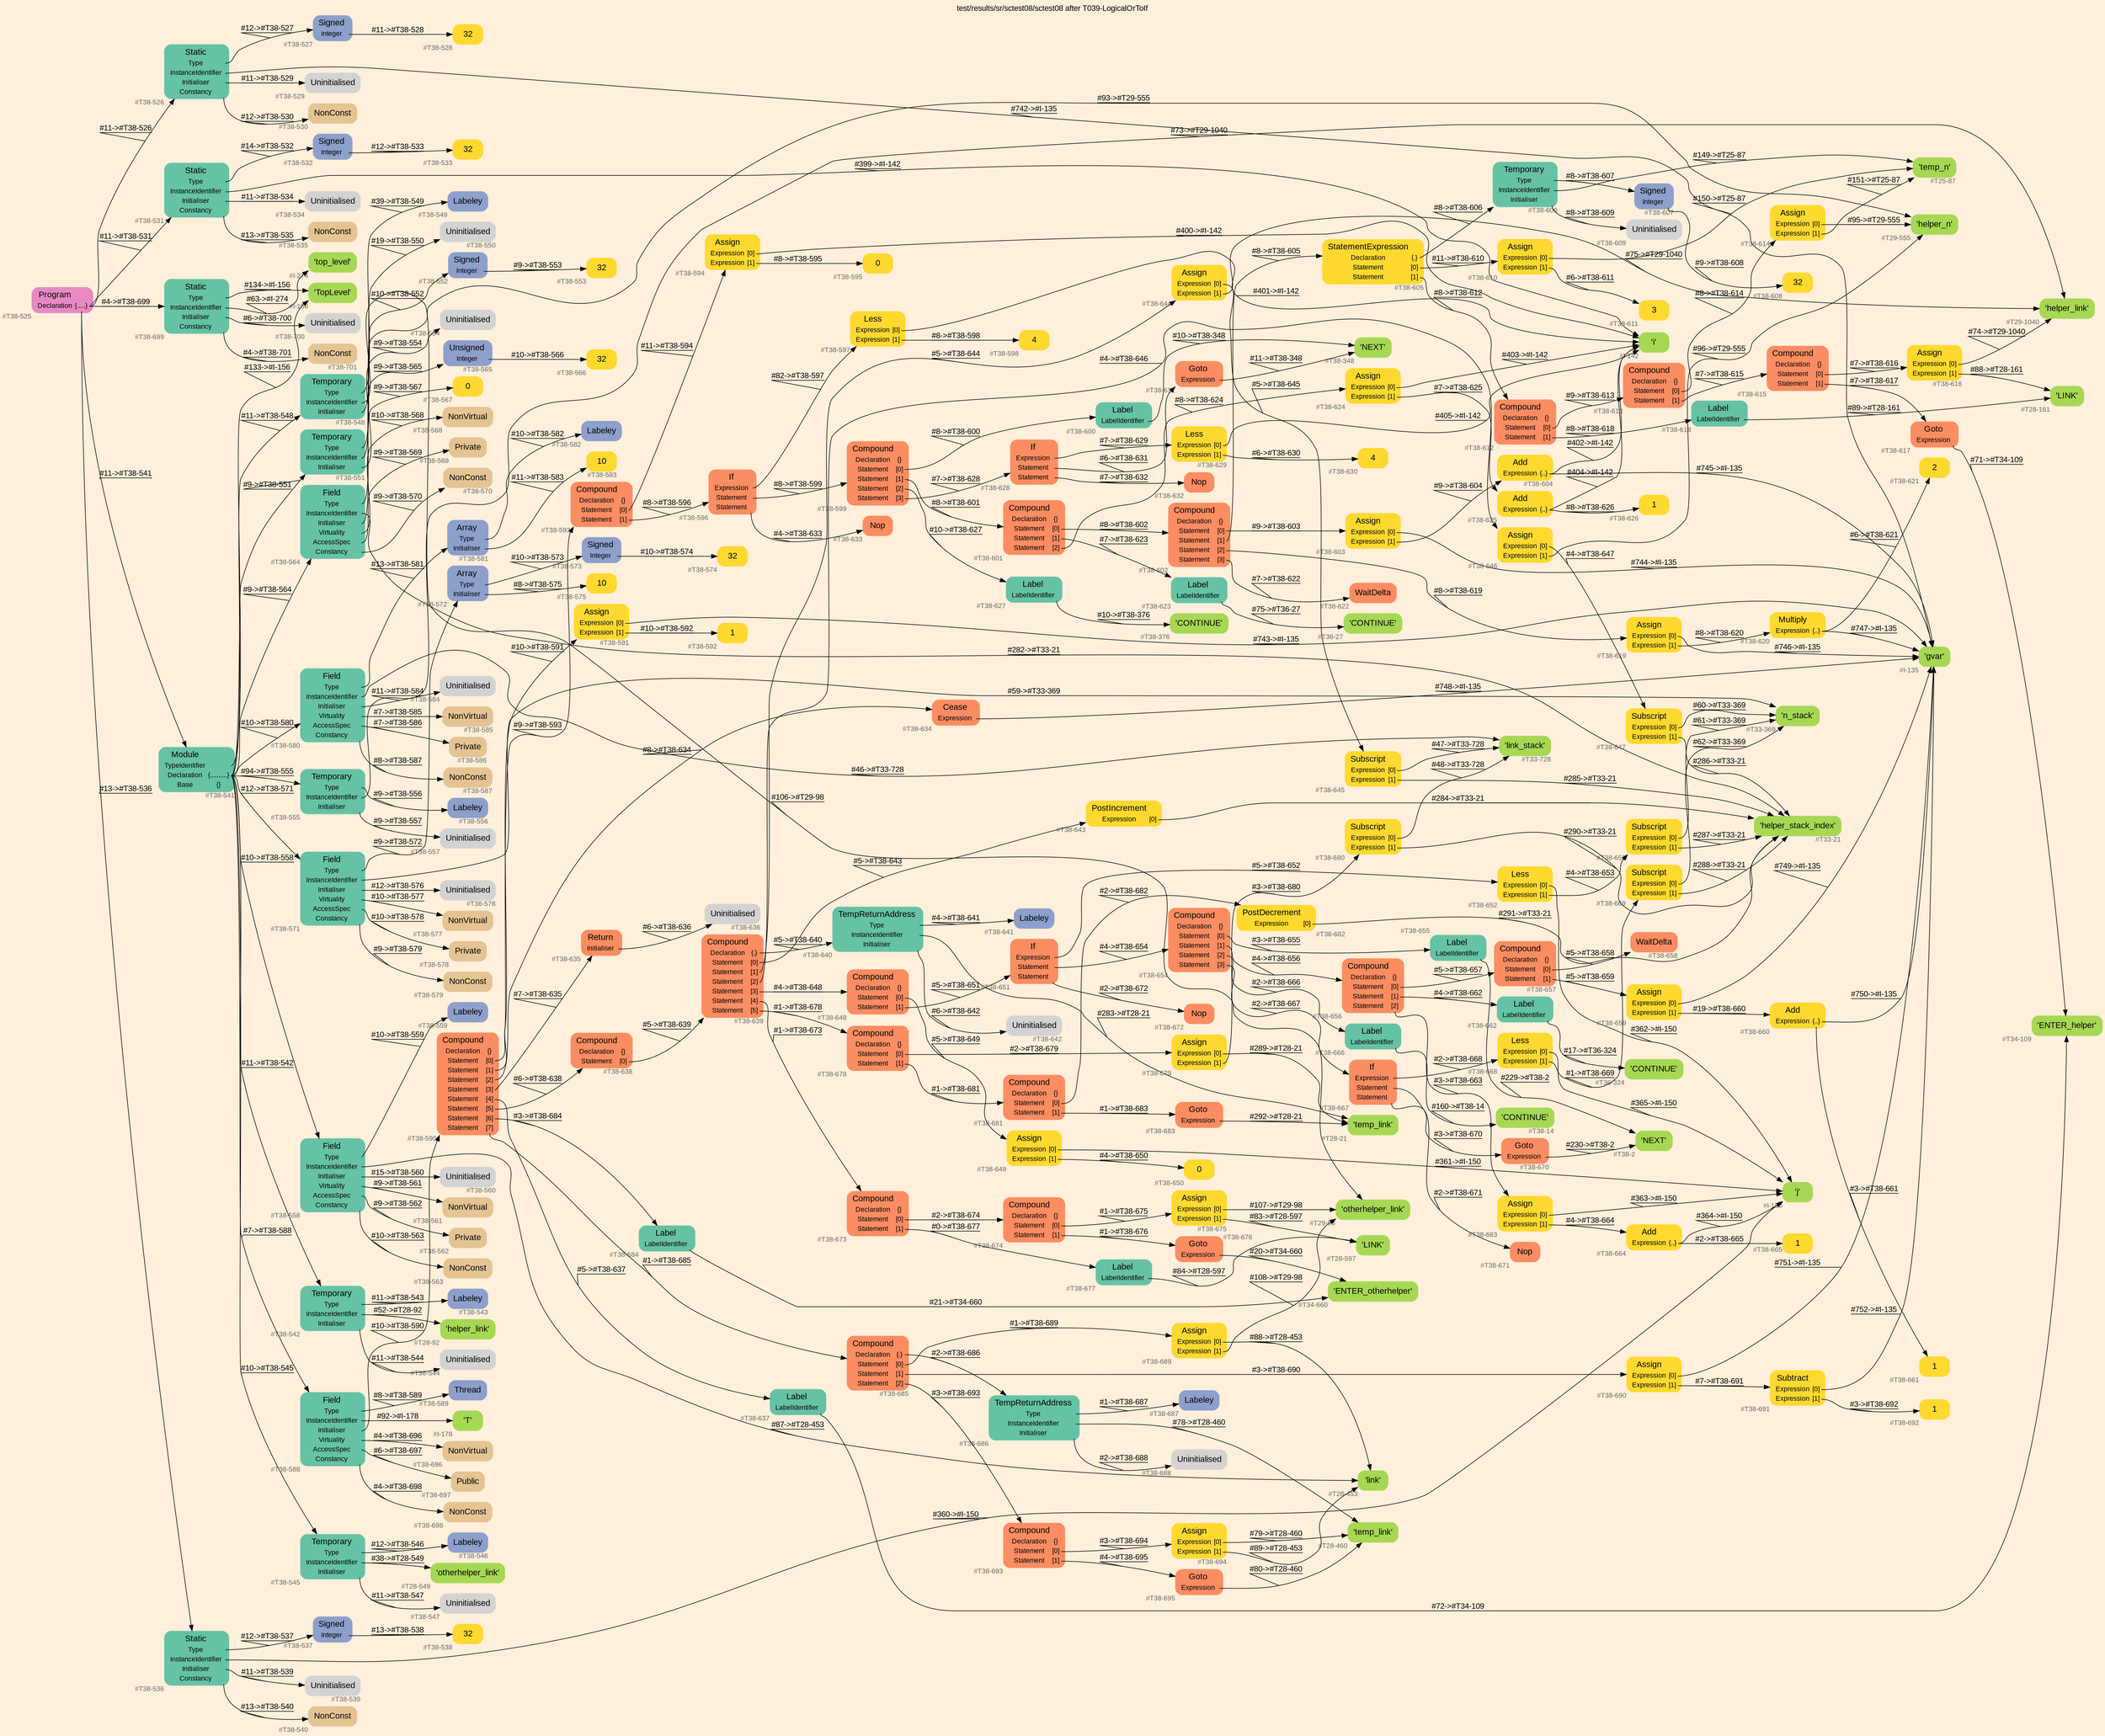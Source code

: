 digraph "test/results/sr/sctest08/sctest08 after T039-LogicalOrToIf" {
label = "test/results/sr/sctest08/sctest08 after T039-LogicalOrToIf"
labelloc = t
graph [
    rankdir = "LR"
    ranksep = 0.3
    bgcolor = antiquewhite1
    color = black
    fontcolor = black
    fontname = "Arial"
];
node [
    fontname = "Arial"
];
edge [
    fontname = "Arial"
];

// -------------------- node figure --------------------
// -------- block #T38-525 ----------
"#T38-525" [
    fillcolor = "/set28/4"
    xlabel = "#T38-525"
    fontsize = "12"
    fontcolor = grey40
    shape = "plaintext"
    label = <<TABLE BORDER="0" CELLBORDER="0" CELLSPACING="0">
     <TR><TD><FONT COLOR="black" POINT-SIZE="15">Program</FONT></TD></TR>
     <TR><TD><FONT COLOR="black" POINT-SIZE="12">Declaration</FONT></TD><TD PORT="port0"><FONT COLOR="black" POINT-SIZE="12">{.....}</FONT></TD></TR>
    </TABLE>>
    style = "rounded,filled"
];

// -------- block #T38-526 ----------
"#T38-526" [
    fillcolor = "/set28/1"
    xlabel = "#T38-526"
    fontsize = "12"
    fontcolor = grey40
    shape = "plaintext"
    label = <<TABLE BORDER="0" CELLBORDER="0" CELLSPACING="0">
     <TR><TD><FONT COLOR="black" POINT-SIZE="15">Static</FONT></TD></TR>
     <TR><TD><FONT COLOR="black" POINT-SIZE="12">Type</FONT></TD><TD PORT="port0"></TD></TR>
     <TR><TD><FONT COLOR="black" POINT-SIZE="12">InstanceIdentifier</FONT></TD><TD PORT="port1"></TD></TR>
     <TR><TD><FONT COLOR="black" POINT-SIZE="12">Initialiser</FONT></TD><TD PORT="port2"></TD></TR>
     <TR><TD><FONT COLOR="black" POINT-SIZE="12">Constancy</FONT></TD><TD PORT="port3"></TD></TR>
    </TABLE>>
    style = "rounded,filled"
];

// -------- block #T38-527 ----------
"#T38-527" [
    fillcolor = "/set28/3"
    xlabel = "#T38-527"
    fontsize = "12"
    fontcolor = grey40
    shape = "plaintext"
    label = <<TABLE BORDER="0" CELLBORDER="0" CELLSPACING="0">
     <TR><TD><FONT COLOR="black" POINT-SIZE="15">Signed</FONT></TD></TR>
     <TR><TD><FONT COLOR="black" POINT-SIZE="12">Integer</FONT></TD><TD PORT="port0"></TD></TR>
    </TABLE>>
    style = "rounded,filled"
];

// -------- block #T38-528 ----------
"#T38-528" [
    fillcolor = "/set28/6"
    xlabel = "#T38-528"
    fontsize = "12"
    fontcolor = grey40
    shape = "plaintext"
    label = <<TABLE BORDER="0" CELLBORDER="0" CELLSPACING="0">
     <TR><TD><FONT COLOR="black" POINT-SIZE="15">32</FONT></TD></TR>
    </TABLE>>
    style = "rounded,filled"
];

// -------- block #I-135 ----------
"#I-135" [
    fillcolor = "/set28/5"
    xlabel = "#I-135"
    fontsize = "12"
    fontcolor = grey40
    shape = "plaintext"
    label = <<TABLE BORDER="0" CELLBORDER="0" CELLSPACING="0">
     <TR><TD><FONT COLOR="black" POINT-SIZE="15">'gvar'</FONT></TD></TR>
    </TABLE>>
    style = "rounded,filled"
];

// -------- block #T38-529 ----------
"#T38-529" [
    xlabel = "#T38-529"
    fontsize = "12"
    fontcolor = grey40
    shape = "plaintext"
    label = <<TABLE BORDER="0" CELLBORDER="0" CELLSPACING="0">
     <TR><TD><FONT COLOR="black" POINT-SIZE="15">Uninitialised</FONT></TD></TR>
    </TABLE>>
    style = "rounded,filled"
];

// -------- block #T38-530 ----------
"#T38-530" [
    fillcolor = "/set28/7"
    xlabel = "#T38-530"
    fontsize = "12"
    fontcolor = grey40
    shape = "plaintext"
    label = <<TABLE BORDER="0" CELLBORDER="0" CELLSPACING="0">
     <TR><TD><FONT COLOR="black" POINT-SIZE="15">NonConst</FONT></TD></TR>
    </TABLE>>
    style = "rounded,filled"
];

// -------- block #T38-531 ----------
"#T38-531" [
    fillcolor = "/set28/1"
    xlabel = "#T38-531"
    fontsize = "12"
    fontcolor = grey40
    shape = "plaintext"
    label = <<TABLE BORDER="0" CELLBORDER="0" CELLSPACING="0">
     <TR><TD><FONT COLOR="black" POINT-SIZE="15">Static</FONT></TD></TR>
     <TR><TD><FONT COLOR="black" POINT-SIZE="12">Type</FONT></TD><TD PORT="port0"></TD></TR>
     <TR><TD><FONT COLOR="black" POINT-SIZE="12">InstanceIdentifier</FONT></TD><TD PORT="port1"></TD></TR>
     <TR><TD><FONT COLOR="black" POINT-SIZE="12">Initialiser</FONT></TD><TD PORT="port2"></TD></TR>
     <TR><TD><FONT COLOR="black" POINT-SIZE="12">Constancy</FONT></TD><TD PORT="port3"></TD></TR>
    </TABLE>>
    style = "rounded,filled"
];

// -------- block #T38-532 ----------
"#T38-532" [
    fillcolor = "/set28/3"
    xlabel = "#T38-532"
    fontsize = "12"
    fontcolor = grey40
    shape = "plaintext"
    label = <<TABLE BORDER="0" CELLBORDER="0" CELLSPACING="0">
     <TR><TD><FONT COLOR="black" POINT-SIZE="15">Signed</FONT></TD></TR>
     <TR><TD><FONT COLOR="black" POINT-SIZE="12">Integer</FONT></TD><TD PORT="port0"></TD></TR>
    </TABLE>>
    style = "rounded,filled"
];

// -------- block #T38-533 ----------
"#T38-533" [
    fillcolor = "/set28/6"
    xlabel = "#T38-533"
    fontsize = "12"
    fontcolor = grey40
    shape = "plaintext"
    label = <<TABLE BORDER="0" CELLBORDER="0" CELLSPACING="0">
     <TR><TD><FONT COLOR="black" POINT-SIZE="15">32</FONT></TD></TR>
    </TABLE>>
    style = "rounded,filled"
];

// -------- block #I-142 ----------
"#I-142" [
    fillcolor = "/set28/5"
    xlabel = "#I-142"
    fontsize = "12"
    fontcolor = grey40
    shape = "plaintext"
    label = <<TABLE BORDER="0" CELLBORDER="0" CELLSPACING="0">
     <TR><TD><FONT COLOR="black" POINT-SIZE="15">'i'</FONT></TD></TR>
    </TABLE>>
    style = "rounded,filled"
];

// -------- block #T38-534 ----------
"#T38-534" [
    xlabel = "#T38-534"
    fontsize = "12"
    fontcolor = grey40
    shape = "plaintext"
    label = <<TABLE BORDER="0" CELLBORDER="0" CELLSPACING="0">
     <TR><TD><FONT COLOR="black" POINT-SIZE="15">Uninitialised</FONT></TD></TR>
    </TABLE>>
    style = "rounded,filled"
];

// -------- block #T38-535 ----------
"#T38-535" [
    fillcolor = "/set28/7"
    xlabel = "#T38-535"
    fontsize = "12"
    fontcolor = grey40
    shape = "plaintext"
    label = <<TABLE BORDER="0" CELLBORDER="0" CELLSPACING="0">
     <TR><TD><FONT COLOR="black" POINT-SIZE="15">NonConst</FONT></TD></TR>
    </TABLE>>
    style = "rounded,filled"
];

// -------- block #T38-536 ----------
"#T38-536" [
    fillcolor = "/set28/1"
    xlabel = "#T38-536"
    fontsize = "12"
    fontcolor = grey40
    shape = "plaintext"
    label = <<TABLE BORDER="0" CELLBORDER="0" CELLSPACING="0">
     <TR><TD><FONT COLOR="black" POINT-SIZE="15">Static</FONT></TD></TR>
     <TR><TD><FONT COLOR="black" POINT-SIZE="12">Type</FONT></TD><TD PORT="port0"></TD></TR>
     <TR><TD><FONT COLOR="black" POINT-SIZE="12">InstanceIdentifier</FONT></TD><TD PORT="port1"></TD></TR>
     <TR><TD><FONT COLOR="black" POINT-SIZE="12">Initialiser</FONT></TD><TD PORT="port2"></TD></TR>
     <TR><TD><FONT COLOR="black" POINT-SIZE="12">Constancy</FONT></TD><TD PORT="port3"></TD></TR>
    </TABLE>>
    style = "rounded,filled"
];

// -------- block #T38-537 ----------
"#T38-537" [
    fillcolor = "/set28/3"
    xlabel = "#T38-537"
    fontsize = "12"
    fontcolor = grey40
    shape = "plaintext"
    label = <<TABLE BORDER="0" CELLBORDER="0" CELLSPACING="0">
     <TR><TD><FONT COLOR="black" POINT-SIZE="15">Signed</FONT></TD></TR>
     <TR><TD><FONT COLOR="black" POINT-SIZE="12">Integer</FONT></TD><TD PORT="port0"></TD></TR>
    </TABLE>>
    style = "rounded,filled"
];

// -------- block #T38-538 ----------
"#T38-538" [
    fillcolor = "/set28/6"
    xlabel = "#T38-538"
    fontsize = "12"
    fontcolor = grey40
    shape = "plaintext"
    label = <<TABLE BORDER="0" CELLBORDER="0" CELLSPACING="0">
     <TR><TD><FONT COLOR="black" POINT-SIZE="15">32</FONT></TD></TR>
    </TABLE>>
    style = "rounded,filled"
];

// -------- block #I-150 ----------
"#I-150" [
    fillcolor = "/set28/5"
    xlabel = "#I-150"
    fontsize = "12"
    fontcolor = grey40
    shape = "plaintext"
    label = <<TABLE BORDER="0" CELLBORDER="0" CELLSPACING="0">
     <TR><TD><FONT COLOR="black" POINT-SIZE="15">'j'</FONT></TD></TR>
    </TABLE>>
    style = "rounded,filled"
];

// -------- block #T38-539 ----------
"#T38-539" [
    xlabel = "#T38-539"
    fontsize = "12"
    fontcolor = grey40
    shape = "plaintext"
    label = <<TABLE BORDER="0" CELLBORDER="0" CELLSPACING="0">
     <TR><TD><FONT COLOR="black" POINT-SIZE="15">Uninitialised</FONT></TD></TR>
    </TABLE>>
    style = "rounded,filled"
];

// -------- block #T38-540 ----------
"#T38-540" [
    fillcolor = "/set28/7"
    xlabel = "#T38-540"
    fontsize = "12"
    fontcolor = grey40
    shape = "plaintext"
    label = <<TABLE BORDER="0" CELLBORDER="0" CELLSPACING="0">
     <TR><TD><FONT COLOR="black" POINT-SIZE="15">NonConst</FONT></TD></TR>
    </TABLE>>
    style = "rounded,filled"
];

// -------- block #T38-541 ----------
"#T38-541" [
    fillcolor = "/set28/1"
    xlabel = "#T38-541"
    fontsize = "12"
    fontcolor = grey40
    shape = "plaintext"
    label = <<TABLE BORDER="0" CELLBORDER="0" CELLSPACING="0">
     <TR><TD><FONT COLOR="black" POINT-SIZE="15">Module</FONT></TD></TR>
     <TR><TD><FONT COLOR="black" POINT-SIZE="12">TypeIdentifier</FONT></TD><TD PORT="port0"></TD></TR>
     <TR><TD><FONT COLOR="black" POINT-SIZE="12">Declaration</FONT></TD><TD PORT="port1"><FONT COLOR="black" POINT-SIZE="12">{..........}</FONT></TD></TR>
     <TR><TD><FONT COLOR="black" POINT-SIZE="12">Base</FONT></TD><TD PORT="port2"><FONT COLOR="black" POINT-SIZE="12">{}</FONT></TD></TR>
    </TABLE>>
    style = "rounded,filled"
];

// -------- block #I-156 ----------
"#I-156" [
    fillcolor = "/set28/5"
    xlabel = "#I-156"
    fontsize = "12"
    fontcolor = grey40
    shape = "plaintext"
    label = <<TABLE BORDER="0" CELLBORDER="0" CELLSPACING="0">
     <TR><TD><FONT COLOR="black" POINT-SIZE="15">'TopLevel'</FONT></TD></TR>
    </TABLE>>
    style = "rounded,filled"
];

// -------- block #T38-542 ----------
"#T38-542" [
    fillcolor = "/set28/1"
    xlabel = "#T38-542"
    fontsize = "12"
    fontcolor = grey40
    shape = "plaintext"
    label = <<TABLE BORDER="0" CELLBORDER="0" CELLSPACING="0">
     <TR><TD><FONT COLOR="black" POINT-SIZE="15">Temporary</FONT></TD></TR>
     <TR><TD><FONT COLOR="black" POINT-SIZE="12">Type</FONT></TD><TD PORT="port0"></TD></TR>
     <TR><TD><FONT COLOR="black" POINT-SIZE="12">InstanceIdentifier</FONT></TD><TD PORT="port1"></TD></TR>
     <TR><TD><FONT COLOR="black" POINT-SIZE="12">Initialiser</FONT></TD><TD PORT="port2"></TD></TR>
    </TABLE>>
    style = "rounded,filled"
];

// -------- block #T38-543 ----------
"#T38-543" [
    fillcolor = "/set28/3"
    xlabel = "#T38-543"
    fontsize = "12"
    fontcolor = grey40
    shape = "plaintext"
    label = <<TABLE BORDER="0" CELLBORDER="0" CELLSPACING="0">
     <TR><TD><FONT COLOR="black" POINT-SIZE="15">Labeley</FONT></TD></TR>
    </TABLE>>
    style = "rounded,filled"
];

// -------- block #T28-92 ----------
"#T28-92" [
    fillcolor = "/set28/5"
    xlabel = "#T28-92"
    fontsize = "12"
    fontcolor = grey40
    shape = "plaintext"
    label = <<TABLE BORDER="0" CELLBORDER="0" CELLSPACING="0">
     <TR><TD><FONT COLOR="black" POINT-SIZE="15">'helper_link'</FONT></TD></TR>
    </TABLE>>
    style = "rounded,filled"
];

// -------- block #T38-544 ----------
"#T38-544" [
    xlabel = "#T38-544"
    fontsize = "12"
    fontcolor = grey40
    shape = "plaintext"
    label = <<TABLE BORDER="0" CELLBORDER="0" CELLSPACING="0">
     <TR><TD><FONT COLOR="black" POINT-SIZE="15">Uninitialised</FONT></TD></TR>
    </TABLE>>
    style = "rounded,filled"
];

// -------- block #T38-545 ----------
"#T38-545" [
    fillcolor = "/set28/1"
    xlabel = "#T38-545"
    fontsize = "12"
    fontcolor = grey40
    shape = "plaintext"
    label = <<TABLE BORDER="0" CELLBORDER="0" CELLSPACING="0">
     <TR><TD><FONT COLOR="black" POINT-SIZE="15">Temporary</FONT></TD></TR>
     <TR><TD><FONT COLOR="black" POINT-SIZE="12">Type</FONT></TD><TD PORT="port0"></TD></TR>
     <TR><TD><FONT COLOR="black" POINT-SIZE="12">InstanceIdentifier</FONT></TD><TD PORT="port1"></TD></TR>
     <TR><TD><FONT COLOR="black" POINT-SIZE="12">Initialiser</FONT></TD><TD PORT="port2"></TD></TR>
    </TABLE>>
    style = "rounded,filled"
];

// -------- block #T38-546 ----------
"#T38-546" [
    fillcolor = "/set28/3"
    xlabel = "#T38-546"
    fontsize = "12"
    fontcolor = grey40
    shape = "plaintext"
    label = <<TABLE BORDER="0" CELLBORDER="0" CELLSPACING="0">
     <TR><TD><FONT COLOR="black" POINT-SIZE="15">Labeley</FONT></TD></TR>
    </TABLE>>
    style = "rounded,filled"
];

// -------- block #T28-549 ----------
"#T28-549" [
    fillcolor = "/set28/5"
    xlabel = "#T28-549"
    fontsize = "12"
    fontcolor = grey40
    shape = "plaintext"
    label = <<TABLE BORDER="0" CELLBORDER="0" CELLSPACING="0">
     <TR><TD><FONT COLOR="black" POINT-SIZE="15">'otherhelper_link'</FONT></TD></TR>
    </TABLE>>
    style = "rounded,filled"
];

// -------- block #T38-547 ----------
"#T38-547" [
    xlabel = "#T38-547"
    fontsize = "12"
    fontcolor = grey40
    shape = "plaintext"
    label = <<TABLE BORDER="0" CELLBORDER="0" CELLSPACING="0">
     <TR><TD><FONT COLOR="black" POINT-SIZE="15">Uninitialised</FONT></TD></TR>
    </TABLE>>
    style = "rounded,filled"
];

// -------- block #T38-548 ----------
"#T38-548" [
    fillcolor = "/set28/1"
    xlabel = "#T38-548"
    fontsize = "12"
    fontcolor = grey40
    shape = "plaintext"
    label = <<TABLE BORDER="0" CELLBORDER="0" CELLSPACING="0">
     <TR><TD><FONT COLOR="black" POINT-SIZE="15">Temporary</FONT></TD></TR>
     <TR><TD><FONT COLOR="black" POINT-SIZE="12">Type</FONT></TD><TD PORT="port0"></TD></TR>
     <TR><TD><FONT COLOR="black" POINT-SIZE="12">InstanceIdentifier</FONT></TD><TD PORT="port1"></TD></TR>
     <TR><TD><FONT COLOR="black" POINT-SIZE="12">Initialiser</FONT></TD><TD PORT="port2"></TD></TR>
    </TABLE>>
    style = "rounded,filled"
];

// -------- block #T38-549 ----------
"#T38-549" [
    fillcolor = "/set28/3"
    xlabel = "#T38-549"
    fontsize = "12"
    fontcolor = grey40
    shape = "plaintext"
    label = <<TABLE BORDER="0" CELLBORDER="0" CELLSPACING="0">
     <TR><TD><FONT COLOR="black" POINT-SIZE="15">Labeley</FONT></TD></TR>
    </TABLE>>
    style = "rounded,filled"
];

// -------- block #T29-98 ----------
"#T29-98" [
    fillcolor = "/set28/5"
    xlabel = "#T29-98"
    fontsize = "12"
    fontcolor = grey40
    shape = "plaintext"
    label = <<TABLE BORDER="0" CELLBORDER="0" CELLSPACING="0">
     <TR><TD><FONT COLOR="black" POINT-SIZE="15">'otherhelper_link'</FONT></TD></TR>
    </TABLE>>
    style = "rounded,filled"
];

// -------- block #T38-550 ----------
"#T38-550" [
    xlabel = "#T38-550"
    fontsize = "12"
    fontcolor = grey40
    shape = "plaintext"
    label = <<TABLE BORDER="0" CELLBORDER="0" CELLSPACING="0">
     <TR><TD><FONT COLOR="black" POINT-SIZE="15">Uninitialised</FONT></TD></TR>
    </TABLE>>
    style = "rounded,filled"
];

// -------- block #T38-551 ----------
"#T38-551" [
    fillcolor = "/set28/1"
    xlabel = "#T38-551"
    fontsize = "12"
    fontcolor = grey40
    shape = "plaintext"
    label = <<TABLE BORDER="0" CELLBORDER="0" CELLSPACING="0">
     <TR><TD><FONT COLOR="black" POINT-SIZE="15">Temporary</FONT></TD></TR>
     <TR><TD><FONT COLOR="black" POINT-SIZE="12">Type</FONT></TD><TD PORT="port0"></TD></TR>
     <TR><TD><FONT COLOR="black" POINT-SIZE="12">InstanceIdentifier</FONT></TD><TD PORT="port1"></TD></TR>
     <TR><TD><FONT COLOR="black" POINT-SIZE="12">Initialiser</FONT></TD><TD PORT="port2"></TD></TR>
    </TABLE>>
    style = "rounded,filled"
];

// -------- block #T38-552 ----------
"#T38-552" [
    fillcolor = "/set28/3"
    xlabel = "#T38-552"
    fontsize = "12"
    fontcolor = grey40
    shape = "plaintext"
    label = <<TABLE BORDER="0" CELLBORDER="0" CELLSPACING="0">
     <TR><TD><FONT COLOR="black" POINT-SIZE="15">Signed</FONT></TD></TR>
     <TR><TD><FONT COLOR="black" POINT-SIZE="12">Integer</FONT></TD><TD PORT="port0"></TD></TR>
    </TABLE>>
    style = "rounded,filled"
];

// -------- block #T38-553 ----------
"#T38-553" [
    fillcolor = "/set28/6"
    xlabel = "#T38-553"
    fontsize = "12"
    fontcolor = grey40
    shape = "plaintext"
    label = <<TABLE BORDER="0" CELLBORDER="0" CELLSPACING="0">
     <TR><TD><FONT COLOR="black" POINT-SIZE="15">32</FONT></TD></TR>
    </TABLE>>
    style = "rounded,filled"
];

// -------- block #T29-555 ----------
"#T29-555" [
    fillcolor = "/set28/5"
    xlabel = "#T29-555"
    fontsize = "12"
    fontcolor = grey40
    shape = "plaintext"
    label = <<TABLE BORDER="0" CELLBORDER="0" CELLSPACING="0">
     <TR><TD><FONT COLOR="black" POINT-SIZE="15">'helper_n'</FONT></TD></TR>
    </TABLE>>
    style = "rounded,filled"
];

// -------- block #T38-554 ----------
"#T38-554" [
    xlabel = "#T38-554"
    fontsize = "12"
    fontcolor = grey40
    shape = "plaintext"
    label = <<TABLE BORDER="0" CELLBORDER="0" CELLSPACING="0">
     <TR><TD><FONT COLOR="black" POINT-SIZE="15">Uninitialised</FONT></TD></TR>
    </TABLE>>
    style = "rounded,filled"
];

// -------- block #T38-555 ----------
"#T38-555" [
    fillcolor = "/set28/1"
    xlabel = "#T38-555"
    fontsize = "12"
    fontcolor = grey40
    shape = "plaintext"
    label = <<TABLE BORDER="0" CELLBORDER="0" CELLSPACING="0">
     <TR><TD><FONT COLOR="black" POINT-SIZE="15">Temporary</FONT></TD></TR>
     <TR><TD><FONT COLOR="black" POINT-SIZE="12">Type</FONT></TD><TD PORT="port0"></TD></TR>
     <TR><TD><FONT COLOR="black" POINT-SIZE="12">InstanceIdentifier</FONT></TD><TD PORT="port1"></TD></TR>
     <TR><TD><FONT COLOR="black" POINT-SIZE="12">Initialiser</FONT></TD><TD PORT="port2"></TD></TR>
    </TABLE>>
    style = "rounded,filled"
];

// -------- block #T38-556 ----------
"#T38-556" [
    fillcolor = "/set28/3"
    xlabel = "#T38-556"
    fontsize = "12"
    fontcolor = grey40
    shape = "plaintext"
    label = <<TABLE BORDER="0" CELLBORDER="0" CELLSPACING="0">
     <TR><TD><FONT COLOR="black" POINT-SIZE="15">Labeley</FONT></TD></TR>
    </TABLE>>
    style = "rounded,filled"
];

// -------- block #T29-1040 ----------
"#T29-1040" [
    fillcolor = "/set28/5"
    xlabel = "#T29-1040"
    fontsize = "12"
    fontcolor = grey40
    shape = "plaintext"
    label = <<TABLE BORDER="0" CELLBORDER="0" CELLSPACING="0">
     <TR><TD><FONT COLOR="black" POINT-SIZE="15">'helper_link'</FONT></TD></TR>
    </TABLE>>
    style = "rounded,filled"
];

// -------- block #T38-557 ----------
"#T38-557" [
    xlabel = "#T38-557"
    fontsize = "12"
    fontcolor = grey40
    shape = "plaintext"
    label = <<TABLE BORDER="0" CELLBORDER="0" CELLSPACING="0">
     <TR><TD><FONT COLOR="black" POINT-SIZE="15">Uninitialised</FONT></TD></TR>
    </TABLE>>
    style = "rounded,filled"
];

// -------- block #T38-558 ----------
"#T38-558" [
    fillcolor = "/set28/1"
    xlabel = "#T38-558"
    fontsize = "12"
    fontcolor = grey40
    shape = "plaintext"
    label = <<TABLE BORDER="0" CELLBORDER="0" CELLSPACING="0">
     <TR><TD><FONT COLOR="black" POINT-SIZE="15">Field</FONT></TD></TR>
     <TR><TD><FONT COLOR="black" POINT-SIZE="12">Type</FONT></TD><TD PORT="port0"></TD></TR>
     <TR><TD><FONT COLOR="black" POINT-SIZE="12">InstanceIdentifier</FONT></TD><TD PORT="port1"></TD></TR>
     <TR><TD><FONT COLOR="black" POINT-SIZE="12">Initialiser</FONT></TD><TD PORT="port2"></TD></TR>
     <TR><TD><FONT COLOR="black" POINT-SIZE="12">Virtuality</FONT></TD><TD PORT="port3"></TD></TR>
     <TR><TD><FONT COLOR="black" POINT-SIZE="12">AccessSpec</FONT></TD><TD PORT="port4"></TD></TR>
     <TR><TD><FONT COLOR="black" POINT-SIZE="12">Constancy</FONT></TD><TD PORT="port5"></TD></TR>
    </TABLE>>
    style = "rounded,filled"
];

// -------- block #T38-559 ----------
"#T38-559" [
    fillcolor = "/set28/3"
    xlabel = "#T38-559"
    fontsize = "12"
    fontcolor = grey40
    shape = "plaintext"
    label = <<TABLE BORDER="0" CELLBORDER="0" CELLSPACING="0">
     <TR><TD><FONT COLOR="black" POINT-SIZE="15">Labeley</FONT></TD></TR>
    </TABLE>>
    style = "rounded,filled"
];

// -------- block #T28-453 ----------
"#T28-453" [
    fillcolor = "/set28/5"
    xlabel = "#T28-453"
    fontsize = "12"
    fontcolor = grey40
    shape = "plaintext"
    label = <<TABLE BORDER="0" CELLBORDER="0" CELLSPACING="0">
     <TR><TD><FONT COLOR="black" POINT-SIZE="15">'link'</FONT></TD></TR>
    </TABLE>>
    style = "rounded,filled"
];

// -------- block #T38-560 ----------
"#T38-560" [
    xlabel = "#T38-560"
    fontsize = "12"
    fontcolor = grey40
    shape = "plaintext"
    label = <<TABLE BORDER="0" CELLBORDER="0" CELLSPACING="0">
     <TR><TD><FONT COLOR="black" POINT-SIZE="15">Uninitialised</FONT></TD></TR>
    </TABLE>>
    style = "rounded,filled"
];

// -------- block #T38-561 ----------
"#T38-561" [
    fillcolor = "/set28/7"
    xlabel = "#T38-561"
    fontsize = "12"
    fontcolor = grey40
    shape = "plaintext"
    label = <<TABLE BORDER="0" CELLBORDER="0" CELLSPACING="0">
     <TR><TD><FONT COLOR="black" POINT-SIZE="15">NonVirtual</FONT></TD></TR>
    </TABLE>>
    style = "rounded,filled"
];

// -------- block #T38-562 ----------
"#T38-562" [
    fillcolor = "/set28/7"
    xlabel = "#T38-562"
    fontsize = "12"
    fontcolor = grey40
    shape = "plaintext"
    label = <<TABLE BORDER="0" CELLBORDER="0" CELLSPACING="0">
     <TR><TD><FONT COLOR="black" POINT-SIZE="15">Private</FONT></TD></TR>
    </TABLE>>
    style = "rounded,filled"
];

// -------- block #T38-563 ----------
"#T38-563" [
    fillcolor = "/set28/7"
    xlabel = "#T38-563"
    fontsize = "12"
    fontcolor = grey40
    shape = "plaintext"
    label = <<TABLE BORDER="0" CELLBORDER="0" CELLSPACING="0">
     <TR><TD><FONT COLOR="black" POINT-SIZE="15">NonConst</FONT></TD></TR>
    </TABLE>>
    style = "rounded,filled"
];

// -------- block #T38-564 ----------
"#T38-564" [
    fillcolor = "/set28/1"
    xlabel = "#T38-564"
    fontsize = "12"
    fontcolor = grey40
    shape = "plaintext"
    label = <<TABLE BORDER="0" CELLBORDER="0" CELLSPACING="0">
     <TR><TD><FONT COLOR="black" POINT-SIZE="15">Field</FONT></TD></TR>
     <TR><TD><FONT COLOR="black" POINT-SIZE="12">Type</FONT></TD><TD PORT="port0"></TD></TR>
     <TR><TD><FONT COLOR="black" POINT-SIZE="12">InstanceIdentifier</FONT></TD><TD PORT="port1"></TD></TR>
     <TR><TD><FONT COLOR="black" POINT-SIZE="12">Initialiser</FONT></TD><TD PORT="port2"></TD></TR>
     <TR><TD><FONT COLOR="black" POINT-SIZE="12">Virtuality</FONT></TD><TD PORT="port3"></TD></TR>
     <TR><TD><FONT COLOR="black" POINT-SIZE="12">AccessSpec</FONT></TD><TD PORT="port4"></TD></TR>
     <TR><TD><FONT COLOR="black" POINT-SIZE="12">Constancy</FONT></TD><TD PORT="port5"></TD></TR>
    </TABLE>>
    style = "rounded,filled"
];

// -------- block #T38-565 ----------
"#T38-565" [
    fillcolor = "/set28/3"
    xlabel = "#T38-565"
    fontsize = "12"
    fontcolor = grey40
    shape = "plaintext"
    label = <<TABLE BORDER="0" CELLBORDER="0" CELLSPACING="0">
     <TR><TD><FONT COLOR="black" POINT-SIZE="15">Unsigned</FONT></TD></TR>
     <TR><TD><FONT COLOR="black" POINT-SIZE="12">Integer</FONT></TD><TD PORT="port0"></TD></TR>
    </TABLE>>
    style = "rounded,filled"
];

// -------- block #T38-566 ----------
"#T38-566" [
    fillcolor = "/set28/6"
    xlabel = "#T38-566"
    fontsize = "12"
    fontcolor = grey40
    shape = "plaintext"
    label = <<TABLE BORDER="0" CELLBORDER="0" CELLSPACING="0">
     <TR><TD><FONT COLOR="black" POINT-SIZE="15">32</FONT></TD></TR>
    </TABLE>>
    style = "rounded,filled"
];

// -------- block #T33-21 ----------
"#T33-21" [
    fillcolor = "/set28/5"
    xlabel = "#T33-21"
    fontsize = "12"
    fontcolor = grey40
    shape = "plaintext"
    label = <<TABLE BORDER="0" CELLBORDER="0" CELLSPACING="0">
     <TR><TD><FONT COLOR="black" POINT-SIZE="15">'helper_stack_index'</FONT></TD></TR>
    </TABLE>>
    style = "rounded,filled"
];

// -------- block #T38-567 ----------
"#T38-567" [
    fillcolor = "/set28/6"
    xlabel = "#T38-567"
    fontsize = "12"
    fontcolor = grey40
    shape = "plaintext"
    label = <<TABLE BORDER="0" CELLBORDER="0" CELLSPACING="0">
     <TR><TD><FONT COLOR="black" POINT-SIZE="15">0</FONT></TD></TR>
    </TABLE>>
    style = "rounded,filled"
];

// -------- block #T38-568 ----------
"#T38-568" [
    fillcolor = "/set28/7"
    xlabel = "#T38-568"
    fontsize = "12"
    fontcolor = grey40
    shape = "plaintext"
    label = <<TABLE BORDER="0" CELLBORDER="0" CELLSPACING="0">
     <TR><TD><FONT COLOR="black" POINT-SIZE="15">NonVirtual</FONT></TD></TR>
    </TABLE>>
    style = "rounded,filled"
];

// -------- block #T38-569 ----------
"#T38-569" [
    fillcolor = "/set28/7"
    xlabel = "#T38-569"
    fontsize = "12"
    fontcolor = grey40
    shape = "plaintext"
    label = <<TABLE BORDER="0" CELLBORDER="0" CELLSPACING="0">
     <TR><TD><FONT COLOR="black" POINT-SIZE="15">Private</FONT></TD></TR>
    </TABLE>>
    style = "rounded,filled"
];

// -------- block #T38-570 ----------
"#T38-570" [
    fillcolor = "/set28/7"
    xlabel = "#T38-570"
    fontsize = "12"
    fontcolor = grey40
    shape = "plaintext"
    label = <<TABLE BORDER="0" CELLBORDER="0" CELLSPACING="0">
     <TR><TD><FONT COLOR="black" POINT-SIZE="15">NonConst</FONT></TD></TR>
    </TABLE>>
    style = "rounded,filled"
];

// -------- block #T38-571 ----------
"#T38-571" [
    fillcolor = "/set28/1"
    xlabel = "#T38-571"
    fontsize = "12"
    fontcolor = grey40
    shape = "plaintext"
    label = <<TABLE BORDER="0" CELLBORDER="0" CELLSPACING="0">
     <TR><TD><FONT COLOR="black" POINT-SIZE="15">Field</FONT></TD></TR>
     <TR><TD><FONT COLOR="black" POINT-SIZE="12">Type</FONT></TD><TD PORT="port0"></TD></TR>
     <TR><TD><FONT COLOR="black" POINT-SIZE="12">InstanceIdentifier</FONT></TD><TD PORT="port1"></TD></TR>
     <TR><TD><FONT COLOR="black" POINT-SIZE="12">Initialiser</FONT></TD><TD PORT="port2"></TD></TR>
     <TR><TD><FONT COLOR="black" POINT-SIZE="12">Virtuality</FONT></TD><TD PORT="port3"></TD></TR>
     <TR><TD><FONT COLOR="black" POINT-SIZE="12">AccessSpec</FONT></TD><TD PORT="port4"></TD></TR>
     <TR><TD><FONT COLOR="black" POINT-SIZE="12">Constancy</FONT></TD><TD PORT="port5"></TD></TR>
    </TABLE>>
    style = "rounded,filled"
];

// -------- block #T38-572 ----------
"#T38-572" [
    fillcolor = "/set28/3"
    xlabel = "#T38-572"
    fontsize = "12"
    fontcolor = grey40
    shape = "plaintext"
    label = <<TABLE BORDER="0" CELLBORDER="0" CELLSPACING="0">
     <TR><TD><FONT COLOR="black" POINT-SIZE="15">Array</FONT></TD></TR>
     <TR><TD><FONT COLOR="black" POINT-SIZE="12">Type</FONT></TD><TD PORT="port0"></TD></TR>
     <TR><TD><FONT COLOR="black" POINT-SIZE="12">Initialiser</FONT></TD><TD PORT="port1"></TD></TR>
    </TABLE>>
    style = "rounded,filled"
];

// -------- block #T38-573 ----------
"#T38-573" [
    fillcolor = "/set28/3"
    xlabel = "#T38-573"
    fontsize = "12"
    fontcolor = grey40
    shape = "plaintext"
    label = <<TABLE BORDER="0" CELLBORDER="0" CELLSPACING="0">
     <TR><TD><FONT COLOR="black" POINT-SIZE="15">Signed</FONT></TD></TR>
     <TR><TD><FONT COLOR="black" POINT-SIZE="12">Integer</FONT></TD><TD PORT="port0"></TD></TR>
    </TABLE>>
    style = "rounded,filled"
];

// -------- block #T38-574 ----------
"#T38-574" [
    fillcolor = "/set28/6"
    xlabel = "#T38-574"
    fontsize = "12"
    fontcolor = grey40
    shape = "plaintext"
    label = <<TABLE BORDER="0" CELLBORDER="0" CELLSPACING="0">
     <TR><TD><FONT COLOR="black" POINT-SIZE="15">32</FONT></TD></TR>
    </TABLE>>
    style = "rounded,filled"
];

// -------- block #T38-575 ----------
"#T38-575" [
    fillcolor = "/set28/6"
    xlabel = "#T38-575"
    fontsize = "12"
    fontcolor = grey40
    shape = "plaintext"
    label = <<TABLE BORDER="0" CELLBORDER="0" CELLSPACING="0">
     <TR><TD><FONT COLOR="black" POINT-SIZE="15">10</FONT></TD></TR>
    </TABLE>>
    style = "rounded,filled"
];

// -------- block #T33-369 ----------
"#T33-369" [
    fillcolor = "/set28/5"
    xlabel = "#T33-369"
    fontsize = "12"
    fontcolor = grey40
    shape = "plaintext"
    label = <<TABLE BORDER="0" CELLBORDER="0" CELLSPACING="0">
     <TR><TD><FONT COLOR="black" POINT-SIZE="15">'n_stack'</FONT></TD></TR>
    </TABLE>>
    style = "rounded,filled"
];

// -------- block #T38-576 ----------
"#T38-576" [
    xlabel = "#T38-576"
    fontsize = "12"
    fontcolor = grey40
    shape = "plaintext"
    label = <<TABLE BORDER="0" CELLBORDER="0" CELLSPACING="0">
     <TR><TD><FONT COLOR="black" POINT-SIZE="15">Uninitialised</FONT></TD></TR>
    </TABLE>>
    style = "rounded,filled"
];

// -------- block #T38-577 ----------
"#T38-577" [
    fillcolor = "/set28/7"
    xlabel = "#T38-577"
    fontsize = "12"
    fontcolor = grey40
    shape = "plaintext"
    label = <<TABLE BORDER="0" CELLBORDER="0" CELLSPACING="0">
     <TR><TD><FONT COLOR="black" POINT-SIZE="15">NonVirtual</FONT></TD></TR>
    </TABLE>>
    style = "rounded,filled"
];

// -------- block #T38-578 ----------
"#T38-578" [
    fillcolor = "/set28/7"
    xlabel = "#T38-578"
    fontsize = "12"
    fontcolor = grey40
    shape = "plaintext"
    label = <<TABLE BORDER="0" CELLBORDER="0" CELLSPACING="0">
     <TR><TD><FONT COLOR="black" POINT-SIZE="15">Private</FONT></TD></TR>
    </TABLE>>
    style = "rounded,filled"
];

// -------- block #T38-579 ----------
"#T38-579" [
    fillcolor = "/set28/7"
    xlabel = "#T38-579"
    fontsize = "12"
    fontcolor = grey40
    shape = "plaintext"
    label = <<TABLE BORDER="0" CELLBORDER="0" CELLSPACING="0">
     <TR><TD><FONT COLOR="black" POINT-SIZE="15">NonConst</FONT></TD></TR>
    </TABLE>>
    style = "rounded,filled"
];

// -------- block #T38-580 ----------
"#T38-580" [
    fillcolor = "/set28/1"
    xlabel = "#T38-580"
    fontsize = "12"
    fontcolor = grey40
    shape = "plaintext"
    label = <<TABLE BORDER="0" CELLBORDER="0" CELLSPACING="0">
     <TR><TD><FONT COLOR="black" POINT-SIZE="15">Field</FONT></TD></TR>
     <TR><TD><FONT COLOR="black" POINT-SIZE="12">Type</FONT></TD><TD PORT="port0"></TD></TR>
     <TR><TD><FONT COLOR="black" POINT-SIZE="12">InstanceIdentifier</FONT></TD><TD PORT="port1"></TD></TR>
     <TR><TD><FONT COLOR="black" POINT-SIZE="12">Initialiser</FONT></TD><TD PORT="port2"></TD></TR>
     <TR><TD><FONT COLOR="black" POINT-SIZE="12">Virtuality</FONT></TD><TD PORT="port3"></TD></TR>
     <TR><TD><FONT COLOR="black" POINT-SIZE="12">AccessSpec</FONT></TD><TD PORT="port4"></TD></TR>
     <TR><TD><FONT COLOR="black" POINT-SIZE="12">Constancy</FONT></TD><TD PORT="port5"></TD></TR>
    </TABLE>>
    style = "rounded,filled"
];

// -------- block #T38-581 ----------
"#T38-581" [
    fillcolor = "/set28/3"
    xlabel = "#T38-581"
    fontsize = "12"
    fontcolor = grey40
    shape = "plaintext"
    label = <<TABLE BORDER="0" CELLBORDER="0" CELLSPACING="0">
     <TR><TD><FONT COLOR="black" POINT-SIZE="15">Array</FONT></TD></TR>
     <TR><TD><FONT COLOR="black" POINT-SIZE="12">Type</FONT></TD><TD PORT="port0"></TD></TR>
     <TR><TD><FONT COLOR="black" POINT-SIZE="12">Initialiser</FONT></TD><TD PORT="port1"></TD></TR>
    </TABLE>>
    style = "rounded,filled"
];

// -------- block #T38-582 ----------
"#T38-582" [
    fillcolor = "/set28/3"
    xlabel = "#T38-582"
    fontsize = "12"
    fontcolor = grey40
    shape = "plaintext"
    label = <<TABLE BORDER="0" CELLBORDER="0" CELLSPACING="0">
     <TR><TD><FONT COLOR="black" POINT-SIZE="15">Labeley</FONT></TD></TR>
    </TABLE>>
    style = "rounded,filled"
];

// -------- block #T38-583 ----------
"#T38-583" [
    fillcolor = "/set28/6"
    xlabel = "#T38-583"
    fontsize = "12"
    fontcolor = grey40
    shape = "plaintext"
    label = <<TABLE BORDER="0" CELLBORDER="0" CELLSPACING="0">
     <TR><TD><FONT COLOR="black" POINT-SIZE="15">10</FONT></TD></TR>
    </TABLE>>
    style = "rounded,filled"
];

// -------- block #T33-728 ----------
"#T33-728" [
    fillcolor = "/set28/5"
    xlabel = "#T33-728"
    fontsize = "12"
    fontcolor = grey40
    shape = "plaintext"
    label = <<TABLE BORDER="0" CELLBORDER="0" CELLSPACING="0">
     <TR><TD><FONT COLOR="black" POINT-SIZE="15">'link_stack'</FONT></TD></TR>
    </TABLE>>
    style = "rounded,filled"
];

// -------- block #T38-584 ----------
"#T38-584" [
    xlabel = "#T38-584"
    fontsize = "12"
    fontcolor = grey40
    shape = "plaintext"
    label = <<TABLE BORDER="0" CELLBORDER="0" CELLSPACING="0">
     <TR><TD><FONT COLOR="black" POINT-SIZE="15">Uninitialised</FONT></TD></TR>
    </TABLE>>
    style = "rounded,filled"
];

// -------- block #T38-585 ----------
"#T38-585" [
    fillcolor = "/set28/7"
    xlabel = "#T38-585"
    fontsize = "12"
    fontcolor = grey40
    shape = "plaintext"
    label = <<TABLE BORDER="0" CELLBORDER="0" CELLSPACING="0">
     <TR><TD><FONT COLOR="black" POINT-SIZE="15">NonVirtual</FONT></TD></TR>
    </TABLE>>
    style = "rounded,filled"
];

// -------- block #T38-586 ----------
"#T38-586" [
    fillcolor = "/set28/7"
    xlabel = "#T38-586"
    fontsize = "12"
    fontcolor = grey40
    shape = "plaintext"
    label = <<TABLE BORDER="0" CELLBORDER="0" CELLSPACING="0">
     <TR><TD><FONT COLOR="black" POINT-SIZE="15">Private</FONT></TD></TR>
    </TABLE>>
    style = "rounded,filled"
];

// -------- block #T38-587 ----------
"#T38-587" [
    fillcolor = "/set28/7"
    xlabel = "#T38-587"
    fontsize = "12"
    fontcolor = grey40
    shape = "plaintext"
    label = <<TABLE BORDER="0" CELLBORDER="0" CELLSPACING="0">
     <TR><TD><FONT COLOR="black" POINT-SIZE="15">NonConst</FONT></TD></TR>
    </TABLE>>
    style = "rounded,filled"
];

// -------- block #T38-588 ----------
"#T38-588" [
    fillcolor = "/set28/1"
    xlabel = "#T38-588"
    fontsize = "12"
    fontcolor = grey40
    shape = "plaintext"
    label = <<TABLE BORDER="0" CELLBORDER="0" CELLSPACING="0">
     <TR><TD><FONT COLOR="black" POINT-SIZE="15">Field</FONT></TD></TR>
     <TR><TD><FONT COLOR="black" POINT-SIZE="12">Type</FONT></TD><TD PORT="port0"></TD></TR>
     <TR><TD><FONT COLOR="black" POINT-SIZE="12">InstanceIdentifier</FONT></TD><TD PORT="port1"></TD></TR>
     <TR><TD><FONT COLOR="black" POINT-SIZE="12">Initialiser</FONT></TD><TD PORT="port2"></TD></TR>
     <TR><TD><FONT COLOR="black" POINT-SIZE="12">Virtuality</FONT></TD><TD PORT="port3"></TD></TR>
     <TR><TD><FONT COLOR="black" POINT-SIZE="12">AccessSpec</FONT></TD><TD PORT="port4"></TD></TR>
     <TR><TD><FONT COLOR="black" POINT-SIZE="12">Constancy</FONT></TD><TD PORT="port5"></TD></TR>
    </TABLE>>
    style = "rounded,filled"
];

// -------- block #T38-589 ----------
"#T38-589" [
    fillcolor = "/set28/3"
    xlabel = "#T38-589"
    fontsize = "12"
    fontcolor = grey40
    shape = "plaintext"
    label = <<TABLE BORDER="0" CELLBORDER="0" CELLSPACING="0">
     <TR><TD><FONT COLOR="black" POINT-SIZE="15">Thread</FONT></TD></TR>
    </TABLE>>
    style = "rounded,filled"
];

// -------- block #I-178 ----------
"#I-178" [
    fillcolor = "/set28/5"
    xlabel = "#I-178"
    fontsize = "12"
    fontcolor = grey40
    shape = "plaintext"
    label = <<TABLE BORDER="0" CELLBORDER="0" CELLSPACING="0">
     <TR><TD><FONT COLOR="black" POINT-SIZE="15">'T'</FONT></TD></TR>
    </TABLE>>
    style = "rounded,filled"
];

// -------- block #T38-590 ----------
"#T38-590" [
    fillcolor = "/set28/2"
    xlabel = "#T38-590"
    fontsize = "12"
    fontcolor = grey40
    shape = "plaintext"
    label = <<TABLE BORDER="0" CELLBORDER="0" CELLSPACING="0">
     <TR><TD><FONT COLOR="black" POINT-SIZE="15">Compound</FONT></TD></TR>
     <TR><TD><FONT COLOR="black" POINT-SIZE="12">Declaration</FONT></TD><TD PORT="port0"><FONT COLOR="black" POINT-SIZE="12">{}</FONT></TD></TR>
     <TR><TD><FONT COLOR="black" POINT-SIZE="12">Statement</FONT></TD><TD PORT="port1"><FONT COLOR="black" POINT-SIZE="12">[0]</FONT></TD></TR>
     <TR><TD><FONT COLOR="black" POINT-SIZE="12">Statement</FONT></TD><TD PORT="port2"><FONT COLOR="black" POINT-SIZE="12">[1]</FONT></TD></TR>
     <TR><TD><FONT COLOR="black" POINT-SIZE="12">Statement</FONT></TD><TD PORT="port3"><FONT COLOR="black" POINT-SIZE="12">[2]</FONT></TD></TR>
     <TR><TD><FONT COLOR="black" POINT-SIZE="12">Statement</FONT></TD><TD PORT="port4"><FONT COLOR="black" POINT-SIZE="12">[3]</FONT></TD></TR>
     <TR><TD><FONT COLOR="black" POINT-SIZE="12">Statement</FONT></TD><TD PORT="port5"><FONT COLOR="black" POINT-SIZE="12">[4]</FONT></TD></TR>
     <TR><TD><FONT COLOR="black" POINT-SIZE="12">Statement</FONT></TD><TD PORT="port6"><FONT COLOR="black" POINT-SIZE="12">[5]</FONT></TD></TR>
     <TR><TD><FONT COLOR="black" POINT-SIZE="12">Statement</FONT></TD><TD PORT="port7"><FONT COLOR="black" POINT-SIZE="12">[6]</FONT></TD></TR>
     <TR><TD><FONT COLOR="black" POINT-SIZE="12">Statement</FONT></TD><TD PORT="port8"><FONT COLOR="black" POINT-SIZE="12">[7]</FONT></TD></TR>
    </TABLE>>
    style = "rounded,filled"
];

// -------- block #T38-591 ----------
"#T38-591" [
    fillcolor = "/set28/6"
    xlabel = "#T38-591"
    fontsize = "12"
    fontcolor = grey40
    shape = "plaintext"
    label = <<TABLE BORDER="0" CELLBORDER="0" CELLSPACING="0">
     <TR><TD><FONT COLOR="black" POINT-SIZE="15">Assign</FONT></TD></TR>
     <TR><TD><FONT COLOR="black" POINT-SIZE="12">Expression</FONT></TD><TD PORT="port0"><FONT COLOR="black" POINT-SIZE="12">[0]</FONT></TD></TR>
     <TR><TD><FONT COLOR="black" POINT-SIZE="12">Expression</FONT></TD><TD PORT="port1"><FONT COLOR="black" POINT-SIZE="12">[1]</FONT></TD></TR>
    </TABLE>>
    style = "rounded,filled"
];

// -------- block #T38-592 ----------
"#T38-592" [
    fillcolor = "/set28/6"
    xlabel = "#T38-592"
    fontsize = "12"
    fontcolor = grey40
    shape = "plaintext"
    label = <<TABLE BORDER="0" CELLBORDER="0" CELLSPACING="0">
     <TR><TD><FONT COLOR="black" POINT-SIZE="15">1</FONT></TD></TR>
    </TABLE>>
    style = "rounded,filled"
];

// -------- block #T38-593 ----------
"#T38-593" [
    fillcolor = "/set28/2"
    xlabel = "#T38-593"
    fontsize = "12"
    fontcolor = grey40
    shape = "plaintext"
    label = <<TABLE BORDER="0" CELLBORDER="0" CELLSPACING="0">
     <TR><TD><FONT COLOR="black" POINT-SIZE="15">Compound</FONT></TD></TR>
     <TR><TD><FONT COLOR="black" POINT-SIZE="12">Declaration</FONT></TD><TD PORT="port0"><FONT COLOR="black" POINT-SIZE="12">{}</FONT></TD></TR>
     <TR><TD><FONT COLOR="black" POINT-SIZE="12">Statement</FONT></TD><TD PORT="port1"><FONT COLOR="black" POINT-SIZE="12">[0]</FONT></TD></TR>
     <TR><TD><FONT COLOR="black" POINT-SIZE="12">Statement</FONT></TD><TD PORT="port2"><FONT COLOR="black" POINT-SIZE="12">[1]</FONT></TD></TR>
    </TABLE>>
    style = "rounded,filled"
];

// -------- block #T38-594 ----------
"#T38-594" [
    fillcolor = "/set28/6"
    xlabel = "#T38-594"
    fontsize = "12"
    fontcolor = grey40
    shape = "plaintext"
    label = <<TABLE BORDER="0" CELLBORDER="0" CELLSPACING="0">
     <TR><TD><FONT COLOR="black" POINT-SIZE="15">Assign</FONT></TD></TR>
     <TR><TD><FONT COLOR="black" POINT-SIZE="12">Expression</FONT></TD><TD PORT="port0"><FONT COLOR="black" POINT-SIZE="12">[0]</FONT></TD></TR>
     <TR><TD><FONT COLOR="black" POINT-SIZE="12">Expression</FONT></TD><TD PORT="port1"><FONT COLOR="black" POINT-SIZE="12">[1]</FONT></TD></TR>
    </TABLE>>
    style = "rounded,filled"
];

// -------- block #T38-595 ----------
"#T38-595" [
    fillcolor = "/set28/6"
    xlabel = "#T38-595"
    fontsize = "12"
    fontcolor = grey40
    shape = "plaintext"
    label = <<TABLE BORDER="0" CELLBORDER="0" CELLSPACING="0">
     <TR><TD><FONT COLOR="black" POINT-SIZE="15">0</FONT></TD></TR>
    </TABLE>>
    style = "rounded,filled"
];

// -------- block #T38-596 ----------
"#T38-596" [
    fillcolor = "/set28/2"
    xlabel = "#T38-596"
    fontsize = "12"
    fontcolor = grey40
    shape = "plaintext"
    label = <<TABLE BORDER="0" CELLBORDER="0" CELLSPACING="0">
     <TR><TD><FONT COLOR="black" POINT-SIZE="15">If</FONT></TD></TR>
     <TR><TD><FONT COLOR="black" POINT-SIZE="12">Expression</FONT></TD><TD PORT="port0"></TD></TR>
     <TR><TD><FONT COLOR="black" POINT-SIZE="12">Statement</FONT></TD><TD PORT="port1"></TD></TR>
     <TR><TD><FONT COLOR="black" POINT-SIZE="12">Statement</FONT></TD><TD PORT="port2"></TD></TR>
    </TABLE>>
    style = "rounded,filled"
];

// -------- block #T38-597 ----------
"#T38-597" [
    fillcolor = "/set28/6"
    xlabel = "#T38-597"
    fontsize = "12"
    fontcolor = grey40
    shape = "plaintext"
    label = <<TABLE BORDER="0" CELLBORDER="0" CELLSPACING="0">
     <TR><TD><FONT COLOR="black" POINT-SIZE="15">Less</FONT></TD></TR>
     <TR><TD><FONT COLOR="black" POINT-SIZE="12">Expression</FONT></TD><TD PORT="port0"><FONT COLOR="black" POINT-SIZE="12">[0]</FONT></TD></TR>
     <TR><TD><FONT COLOR="black" POINT-SIZE="12">Expression</FONT></TD><TD PORT="port1"><FONT COLOR="black" POINT-SIZE="12">[1]</FONT></TD></TR>
    </TABLE>>
    style = "rounded,filled"
];

// -------- block #T38-598 ----------
"#T38-598" [
    fillcolor = "/set28/6"
    xlabel = "#T38-598"
    fontsize = "12"
    fontcolor = grey40
    shape = "plaintext"
    label = <<TABLE BORDER="0" CELLBORDER="0" CELLSPACING="0">
     <TR><TD><FONT COLOR="black" POINT-SIZE="15">4</FONT></TD></TR>
    </TABLE>>
    style = "rounded,filled"
];

// -------- block #T38-599 ----------
"#T38-599" [
    fillcolor = "/set28/2"
    xlabel = "#T38-599"
    fontsize = "12"
    fontcolor = grey40
    shape = "plaintext"
    label = <<TABLE BORDER="0" CELLBORDER="0" CELLSPACING="0">
     <TR><TD><FONT COLOR="black" POINT-SIZE="15">Compound</FONT></TD></TR>
     <TR><TD><FONT COLOR="black" POINT-SIZE="12">Declaration</FONT></TD><TD PORT="port0"><FONT COLOR="black" POINT-SIZE="12">{}</FONT></TD></TR>
     <TR><TD><FONT COLOR="black" POINT-SIZE="12">Statement</FONT></TD><TD PORT="port1"><FONT COLOR="black" POINT-SIZE="12">[0]</FONT></TD></TR>
     <TR><TD><FONT COLOR="black" POINT-SIZE="12">Statement</FONT></TD><TD PORT="port2"><FONT COLOR="black" POINT-SIZE="12">[1]</FONT></TD></TR>
     <TR><TD><FONT COLOR="black" POINT-SIZE="12">Statement</FONT></TD><TD PORT="port3"><FONT COLOR="black" POINT-SIZE="12">[2]</FONT></TD></TR>
     <TR><TD><FONT COLOR="black" POINT-SIZE="12">Statement</FONT></TD><TD PORT="port4"><FONT COLOR="black" POINT-SIZE="12">[3]</FONT></TD></TR>
    </TABLE>>
    style = "rounded,filled"
];

// -------- block #T38-600 ----------
"#T38-600" [
    fillcolor = "/set28/1"
    xlabel = "#T38-600"
    fontsize = "12"
    fontcolor = grey40
    shape = "plaintext"
    label = <<TABLE BORDER="0" CELLBORDER="0" CELLSPACING="0">
     <TR><TD><FONT COLOR="black" POINT-SIZE="15">Label</FONT></TD></TR>
     <TR><TD><FONT COLOR="black" POINT-SIZE="12">LabelIdentifier</FONT></TD><TD PORT="port0"></TD></TR>
    </TABLE>>
    style = "rounded,filled"
];

// -------- block #T38-348 ----------
"#T38-348" [
    fillcolor = "/set28/5"
    xlabel = "#T38-348"
    fontsize = "12"
    fontcolor = grey40
    shape = "plaintext"
    label = <<TABLE BORDER="0" CELLBORDER="0" CELLSPACING="0">
     <TR><TD><FONT COLOR="black" POINT-SIZE="15">'NEXT'</FONT></TD></TR>
    </TABLE>>
    style = "rounded,filled"
];

// -------- block #T38-601 ----------
"#T38-601" [
    fillcolor = "/set28/2"
    xlabel = "#T38-601"
    fontsize = "12"
    fontcolor = grey40
    shape = "plaintext"
    label = <<TABLE BORDER="0" CELLBORDER="0" CELLSPACING="0">
     <TR><TD><FONT COLOR="black" POINT-SIZE="15">Compound</FONT></TD></TR>
     <TR><TD><FONT COLOR="black" POINT-SIZE="12">Declaration</FONT></TD><TD PORT="port0"><FONT COLOR="black" POINT-SIZE="12">{}</FONT></TD></TR>
     <TR><TD><FONT COLOR="black" POINT-SIZE="12">Statement</FONT></TD><TD PORT="port1"><FONT COLOR="black" POINT-SIZE="12">[0]</FONT></TD></TR>
     <TR><TD><FONT COLOR="black" POINT-SIZE="12">Statement</FONT></TD><TD PORT="port2"><FONT COLOR="black" POINT-SIZE="12">[1]</FONT></TD></TR>
     <TR><TD><FONT COLOR="black" POINT-SIZE="12">Statement</FONT></TD><TD PORT="port3"><FONT COLOR="black" POINT-SIZE="12">[2]</FONT></TD></TR>
    </TABLE>>
    style = "rounded,filled"
];

// -------- block #T38-602 ----------
"#T38-602" [
    fillcolor = "/set28/2"
    xlabel = "#T38-602"
    fontsize = "12"
    fontcolor = grey40
    shape = "plaintext"
    label = <<TABLE BORDER="0" CELLBORDER="0" CELLSPACING="0">
     <TR><TD><FONT COLOR="black" POINT-SIZE="15">Compound</FONT></TD></TR>
     <TR><TD><FONT COLOR="black" POINT-SIZE="12">Declaration</FONT></TD><TD PORT="port0"><FONT COLOR="black" POINT-SIZE="12">{}</FONT></TD></TR>
     <TR><TD><FONT COLOR="black" POINT-SIZE="12">Statement</FONT></TD><TD PORT="port1"><FONT COLOR="black" POINT-SIZE="12">[0]</FONT></TD></TR>
     <TR><TD><FONT COLOR="black" POINT-SIZE="12">Statement</FONT></TD><TD PORT="port2"><FONT COLOR="black" POINT-SIZE="12">[1]</FONT></TD></TR>
     <TR><TD><FONT COLOR="black" POINT-SIZE="12">Statement</FONT></TD><TD PORT="port3"><FONT COLOR="black" POINT-SIZE="12">[2]</FONT></TD></TR>
     <TR><TD><FONT COLOR="black" POINT-SIZE="12">Statement</FONT></TD><TD PORT="port4"><FONT COLOR="black" POINT-SIZE="12">[3]</FONT></TD></TR>
    </TABLE>>
    style = "rounded,filled"
];

// -------- block #T38-603 ----------
"#T38-603" [
    fillcolor = "/set28/6"
    xlabel = "#T38-603"
    fontsize = "12"
    fontcolor = grey40
    shape = "plaintext"
    label = <<TABLE BORDER="0" CELLBORDER="0" CELLSPACING="0">
     <TR><TD><FONT COLOR="black" POINT-SIZE="15">Assign</FONT></TD></TR>
     <TR><TD><FONT COLOR="black" POINT-SIZE="12">Expression</FONT></TD><TD PORT="port0"><FONT COLOR="black" POINT-SIZE="12">[0]</FONT></TD></TR>
     <TR><TD><FONT COLOR="black" POINT-SIZE="12">Expression</FONT></TD><TD PORT="port1"><FONT COLOR="black" POINT-SIZE="12">[1]</FONT></TD></TR>
    </TABLE>>
    style = "rounded,filled"
];

// -------- block #T38-604 ----------
"#T38-604" [
    fillcolor = "/set28/6"
    xlabel = "#T38-604"
    fontsize = "12"
    fontcolor = grey40
    shape = "plaintext"
    label = <<TABLE BORDER="0" CELLBORDER="0" CELLSPACING="0">
     <TR><TD><FONT COLOR="black" POINT-SIZE="15">Add</FONT></TD></TR>
     <TR><TD><FONT COLOR="black" POINT-SIZE="12">Expression</FONT></TD><TD PORT="port0"><FONT COLOR="black" POINT-SIZE="12">{..}</FONT></TD></TR>
    </TABLE>>
    style = "rounded,filled"
];

// -------- block #T38-605 ----------
"#T38-605" [
    fillcolor = "/set28/6"
    xlabel = "#T38-605"
    fontsize = "12"
    fontcolor = grey40
    shape = "plaintext"
    label = <<TABLE BORDER="0" CELLBORDER="0" CELLSPACING="0">
     <TR><TD><FONT COLOR="black" POINT-SIZE="15">StatementExpression</FONT></TD></TR>
     <TR><TD><FONT COLOR="black" POINT-SIZE="12">Declaration</FONT></TD><TD PORT="port0"><FONT COLOR="black" POINT-SIZE="12">{.}</FONT></TD></TR>
     <TR><TD><FONT COLOR="black" POINT-SIZE="12">Statement</FONT></TD><TD PORT="port1"><FONT COLOR="black" POINT-SIZE="12">[0]</FONT></TD></TR>
     <TR><TD><FONT COLOR="black" POINT-SIZE="12">Statement</FONT></TD><TD PORT="port2"><FONT COLOR="black" POINT-SIZE="12">[1]</FONT></TD></TR>
    </TABLE>>
    style = "rounded,filled"
];

// -------- block #T38-606 ----------
"#T38-606" [
    fillcolor = "/set28/1"
    xlabel = "#T38-606"
    fontsize = "12"
    fontcolor = grey40
    shape = "plaintext"
    label = <<TABLE BORDER="0" CELLBORDER="0" CELLSPACING="0">
     <TR><TD><FONT COLOR="black" POINT-SIZE="15">Temporary</FONT></TD></TR>
     <TR><TD><FONT COLOR="black" POINT-SIZE="12">Type</FONT></TD><TD PORT="port0"></TD></TR>
     <TR><TD><FONT COLOR="black" POINT-SIZE="12">InstanceIdentifier</FONT></TD><TD PORT="port1"></TD></TR>
     <TR><TD><FONT COLOR="black" POINT-SIZE="12">Initialiser</FONT></TD><TD PORT="port2"></TD></TR>
    </TABLE>>
    style = "rounded,filled"
];

// -------- block #T38-607 ----------
"#T38-607" [
    fillcolor = "/set28/3"
    xlabel = "#T38-607"
    fontsize = "12"
    fontcolor = grey40
    shape = "plaintext"
    label = <<TABLE BORDER="0" CELLBORDER="0" CELLSPACING="0">
     <TR><TD><FONT COLOR="black" POINT-SIZE="15">Signed</FONT></TD></TR>
     <TR><TD><FONT COLOR="black" POINT-SIZE="12">Integer</FONT></TD><TD PORT="port0"></TD></TR>
    </TABLE>>
    style = "rounded,filled"
];

// -------- block #T38-608 ----------
"#T38-608" [
    fillcolor = "/set28/6"
    xlabel = "#T38-608"
    fontsize = "12"
    fontcolor = grey40
    shape = "plaintext"
    label = <<TABLE BORDER="0" CELLBORDER="0" CELLSPACING="0">
     <TR><TD><FONT COLOR="black" POINT-SIZE="15">32</FONT></TD></TR>
    </TABLE>>
    style = "rounded,filled"
];

// -------- block #T25-87 ----------
"#T25-87" [
    fillcolor = "/set28/5"
    xlabel = "#T25-87"
    fontsize = "12"
    fontcolor = grey40
    shape = "plaintext"
    label = <<TABLE BORDER="0" CELLBORDER="0" CELLSPACING="0">
     <TR><TD><FONT COLOR="black" POINT-SIZE="15">'temp_n'</FONT></TD></TR>
    </TABLE>>
    style = "rounded,filled"
];

// -------- block #T38-609 ----------
"#T38-609" [
    xlabel = "#T38-609"
    fontsize = "12"
    fontcolor = grey40
    shape = "plaintext"
    label = <<TABLE BORDER="0" CELLBORDER="0" CELLSPACING="0">
     <TR><TD><FONT COLOR="black" POINT-SIZE="15">Uninitialised</FONT></TD></TR>
    </TABLE>>
    style = "rounded,filled"
];

// -------- block #T38-610 ----------
"#T38-610" [
    fillcolor = "/set28/6"
    xlabel = "#T38-610"
    fontsize = "12"
    fontcolor = grey40
    shape = "plaintext"
    label = <<TABLE BORDER="0" CELLBORDER="0" CELLSPACING="0">
     <TR><TD><FONT COLOR="black" POINT-SIZE="15">Assign</FONT></TD></TR>
     <TR><TD><FONT COLOR="black" POINT-SIZE="12">Expression</FONT></TD><TD PORT="port0"><FONT COLOR="black" POINT-SIZE="12">[0]</FONT></TD></TR>
     <TR><TD><FONT COLOR="black" POINT-SIZE="12">Expression</FONT></TD><TD PORT="port1"><FONT COLOR="black" POINT-SIZE="12">[1]</FONT></TD></TR>
    </TABLE>>
    style = "rounded,filled"
];

// -------- block #T38-611 ----------
"#T38-611" [
    fillcolor = "/set28/6"
    xlabel = "#T38-611"
    fontsize = "12"
    fontcolor = grey40
    shape = "plaintext"
    label = <<TABLE BORDER="0" CELLBORDER="0" CELLSPACING="0">
     <TR><TD><FONT COLOR="black" POINT-SIZE="15">3</FONT></TD></TR>
    </TABLE>>
    style = "rounded,filled"
];

// -------- block #T38-612 ----------
"#T38-612" [
    fillcolor = "/set28/2"
    xlabel = "#T38-612"
    fontsize = "12"
    fontcolor = grey40
    shape = "plaintext"
    label = <<TABLE BORDER="0" CELLBORDER="0" CELLSPACING="0">
     <TR><TD><FONT COLOR="black" POINT-SIZE="15">Compound</FONT></TD></TR>
     <TR><TD><FONT COLOR="black" POINT-SIZE="12">Declaration</FONT></TD><TD PORT="port0"><FONT COLOR="black" POINT-SIZE="12">{}</FONT></TD></TR>
     <TR><TD><FONT COLOR="black" POINT-SIZE="12">Statement</FONT></TD><TD PORT="port1"><FONT COLOR="black" POINT-SIZE="12">[0]</FONT></TD></TR>
     <TR><TD><FONT COLOR="black" POINT-SIZE="12">Statement</FONT></TD><TD PORT="port2"><FONT COLOR="black" POINT-SIZE="12">[1]</FONT></TD></TR>
    </TABLE>>
    style = "rounded,filled"
];

// -------- block #T38-613 ----------
"#T38-613" [
    fillcolor = "/set28/2"
    xlabel = "#T38-613"
    fontsize = "12"
    fontcolor = grey40
    shape = "plaintext"
    label = <<TABLE BORDER="0" CELLBORDER="0" CELLSPACING="0">
     <TR><TD><FONT COLOR="black" POINT-SIZE="15">Compound</FONT></TD></TR>
     <TR><TD><FONT COLOR="black" POINT-SIZE="12">Declaration</FONT></TD><TD PORT="port0"><FONT COLOR="black" POINT-SIZE="12">{}</FONT></TD></TR>
     <TR><TD><FONT COLOR="black" POINT-SIZE="12">Statement</FONT></TD><TD PORT="port1"><FONT COLOR="black" POINT-SIZE="12">[0]</FONT></TD></TR>
     <TR><TD><FONT COLOR="black" POINT-SIZE="12">Statement</FONT></TD><TD PORT="port2"><FONT COLOR="black" POINT-SIZE="12">[1]</FONT></TD></TR>
    </TABLE>>
    style = "rounded,filled"
];

// -------- block #T38-614 ----------
"#T38-614" [
    fillcolor = "/set28/6"
    xlabel = "#T38-614"
    fontsize = "12"
    fontcolor = grey40
    shape = "plaintext"
    label = <<TABLE BORDER="0" CELLBORDER="0" CELLSPACING="0">
     <TR><TD><FONT COLOR="black" POINT-SIZE="15">Assign</FONT></TD></TR>
     <TR><TD><FONT COLOR="black" POINT-SIZE="12">Expression</FONT></TD><TD PORT="port0"><FONT COLOR="black" POINT-SIZE="12">[0]</FONT></TD></TR>
     <TR><TD><FONT COLOR="black" POINT-SIZE="12">Expression</FONT></TD><TD PORT="port1"><FONT COLOR="black" POINT-SIZE="12">[1]</FONT></TD></TR>
    </TABLE>>
    style = "rounded,filled"
];

// -------- block #T38-615 ----------
"#T38-615" [
    fillcolor = "/set28/2"
    xlabel = "#T38-615"
    fontsize = "12"
    fontcolor = grey40
    shape = "plaintext"
    label = <<TABLE BORDER="0" CELLBORDER="0" CELLSPACING="0">
     <TR><TD><FONT COLOR="black" POINT-SIZE="15">Compound</FONT></TD></TR>
     <TR><TD><FONT COLOR="black" POINT-SIZE="12">Declaration</FONT></TD><TD PORT="port0"><FONT COLOR="black" POINT-SIZE="12">{}</FONT></TD></TR>
     <TR><TD><FONT COLOR="black" POINT-SIZE="12">Statement</FONT></TD><TD PORT="port1"><FONT COLOR="black" POINT-SIZE="12">[0]</FONT></TD></TR>
     <TR><TD><FONT COLOR="black" POINT-SIZE="12">Statement</FONT></TD><TD PORT="port2"><FONT COLOR="black" POINT-SIZE="12">[1]</FONT></TD></TR>
    </TABLE>>
    style = "rounded,filled"
];

// -------- block #T38-616 ----------
"#T38-616" [
    fillcolor = "/set28/6"
    xlabel = "#T38-616"
    fontsize = "12"
    fontcolor = grey40
    shape = "plaintext"
    label = <<TABLE BORDER="0" CELLBORDER="0" CELLSPACING="0">
     <TR><TD><FONT COLOR="black" POINT-SIZE="15">Assign</FONT></TD></TR>
     <TR><TD><FONT COLOR="black" POINT-SIZE="12">Expression</FONT></TD><TD PORT="port0"><FONT COLOR="black" POINT-SIZE="12">[0]</FONT></TD></TR>
     <TR><TD><FONT COLOR="black" POINT-SIZE="12">Expression</FONT></TD><TD PORT="port1"><FONT COLOR="black" POINT-SIZE="12">[1]</FONT></TD></TR>
    </TABLE>>
    style = "rounded,filled"
];

// -------- block #T28-161 ----------
"#T28-161" [
    fillcolor = "/set28/5"
    xlabel = "#T28-161"
    fontsize = "12"
    fontcolor = grey40
    shape = "plaintext"
    label = <<TABLE BORDER="0" CELLBORDER="0" CELLSPACING="0">
     <TR><TD><FONT COLOR="black" POINT-SIZE="15">'LINK'</FONT></TD></TR>
    </TABLE>>
    style = "rounded,filled"
];

// -------- block #T38-617 ----------
"#T38-617" [
    fillcolor = "/set28/2"
    xlabel = "#T38-617"
    fontsize = "12"
    fontcolor = grey40
    shape = "plaintext"
    label = <<TABLE BORDER="0" CELLBORDER="0" CELLSPACING="0">
     <TR><TD><FONT COLOR="black" POINT-SIZE="15">Goto</FONT></TD></TR>
     <TR><TD><FONT COLOR="black" POINT-SIZE="12">Expression</FONT></TD><TD PORT="port0"></TD></TR>
    </TABLE>>
    style = "rounded,filled"
];

// -------- block #T34-109 ----------
"#T34-109" [
    fillcolor = "/set28/5"
    xlabel = "#T34-109"
    fontsize = "12"
    fontcolor = grey40
    shape = "plaintext"
    label = <<TABLE BORDER="0" CELLBORDER="0" CELLSPACING="0">
     <TR><TD><FONT COLOR="black" POINT-SIZE="15">'ENTER_helper'</FONT></TD></TR>
    </TABLE>>
    style = "rounded,filled"
];

// -------- block #T38-618 ----------
"#T38-618" [
    fillcolor = "/set28/1"
    xlabel = "#T38-618"
    fontsize = "12"
    fontcolor = grey40
    shape = "plaintext"
    label = <<TABLE BORDER="0" CELLBORDER="0" CELLSPACING="0">
     <TR><TD><FONT COLOR="black" POINT-SIZE="15">Label</FONT></TD></TR>
     <TR><TD><FONT COLOR="black" POINT-SIZE="12">LabelIdentifier</FONT></TD><TD PORT="port0"></TD></TR>
    </TABLE>>
    style = "rounded,filled"
];

// -------- block #T38-619 ----------
"#T38-619" [
    fillcolor = "/set28/6"
    xlabel = "#T38-619"
    fontsize = "12"
    fontcolor = grey40
    shape = "plaintext"
    label = <<TABLE BORDER="0" CELLBORDER="0" CELLSPACING="0">
     <TR><TD><FONT COLOR="black" POINT-SIZE="15">Assign</FONT></TD></TR>
     <TR><TD><FONT COLOR="black" POINT-SIZE="12">Expression</FONT></TD><TD PORT="port0"><FONT COLOR="black" POINT-SIZE="12">[0]</FONT></TD></TR>
     <TR><TD><FONT COLOR="black" POINT-SIZE="12">Expression</FONT></TD><TD PORT="port1"><FONT COLOR="black" POINT-SIZE="12">[1]</FONT></TD></TR>
    </TABLE>>
    style = "rounded,filled"
];

// -------- block #T38-620 ----------
"#T38-620" [
    fillcolor = "/set28/6"
    xlabel = "#T38-620"
    fontsize = "12"
    fontcolor = grey40
    shape = "plaintext"
    label = <<TABLE BORDER="0" CELLBORDER="0" CELLSPACING="0">
     <TR><TD><FONT COLOR="black" POINT-SIZE="15">Multiply</FONT></TD></TR>
     <TR><TD><FONT COLOR="black" POINT-SIZE="12">Expression</FONT></TD><TD PORT="port0"><FONT COLOR="black" POINT-SIZE="12">{..}</FONT></TD></TR>
    </TABLE>>
    style = "rounded,filled"
];

// -------- block #T38-621 ----------
"#T38-621" [
    fillcolor = "/set28/6"
    xlabel = "#T38-621"
    fontsize = "12"
    fontcolor = grey40
    shape = "plaintext"
    label = <<TABLE BORDER="0" CELLBORDER="0" CELLSPACING="0">
     <TR><TD><FONT COLOR="black" POINT-SIZE="15">2</FONT></TD></TR>
    </TABLE>>
    style = "rounded,filled"
];

// -------- block #T38-622 ----------
"#T38-622" [
    fillcolor = "/set28/2"
    xlabel = "#T38-622"
    fontsize = "12"
    fontcolor = grey40
    shape = "plaintext"
    label = <<TABLE BORDER="0" CELLBORDER="0" CELLSPACING="0">
     <TR><TD><FONT COLOR="black" POINT-SIZE="15">WaitDelta</FONT></TD></TR>
    </TABLE>>
    style = "rounded,filled"
];

// -------- block #T38-623 ----------
"#T38-623" [
    fillcolor = "/set28/1"
    xlabel = "#T38-623"
    fontsize = "12"
    fontcolor = grey40
    shape = "plaintext"
    label = <<TABLE BORDER="0" CELLBORDER="0" CELLSPACING="0">
     <TR><TD><FONT COLOR="black" POINT-SIZE="15">Label</FONT></TD></TR>
     <TR><TD><FONT COLOR="black" POINT-SIZE="12">LabelIdentifier</FONT></TD><TD PORT="port0"></TD></TR>
    </TABLE>>
    style = "rounded,filled"
];

// -------- block #T36-27 ----------
"#T36-27" [
    fillcolor = "/set28/5"
    xlabel = "#T36-27"
    fontsize = "12"
    fontcolor = grey40
    shape = "plaintext"
    label = <<TABLE BORDER="0" CELLBORDER="0" CELLSPACING="0">
     <TR><TD><FONT COLOR="black" POINT-SIZE="15">'CONTINUE'</FONT></TD></TR>
    </TABLE>>
    style = "rounded,filled"
];

// -------- block #T38-624 ----------
"#T38-624" [
    fillcolor = "/set28/6"
    xlabel = "#T38-624"
    fontsize = "12"
    fontcolor = grey40
    shape = "plaintext"
    label = <<TABLE BORDER="0" CELLBORDER="0" CELLSPACING="0">
     <TR><TD><FONT COLOR="black" POINT-SIZE="15">Assign</FONT></TD></TR>
     <TR><TD><FONT COLOR="black" POINT-SIZE="12">Expression</FONT></TD><TD PORT="port0"><FONT COLOR="black" POINT-SIZE="12">[0]</FONT></TD></TR>
     <TR><TD><FONT COLOR="black" POINT-SIZE="12">Expression</FONT></TD><TD PORT="port1"><FONT COLOR="black" POINT-SIZE="12">[1]</FONT></TD></TR>
    </TABLE>>
    style = "rounded,filled"
];

// -------- block #T38-625 ----------
"#T38-625" [
    fillcolor = "/set28/6"
    xlabel = "#T38-625"
    fontsize = "12"
    fontcolor = grey40
    shape = "plaintext"
    label = <<TABLE BORDER="0" CELLBORDER="0" CELLSPACING="0">
     <TR><TD><FONT COLOR="black" POINT-SIZE="15">Add</FONT></TD></TR>
     <TR><TD><FONT COLOR="black" POINT-SIZE="12">Expression</FONT></TD><TD PORT="port0"><FONT COLOR="black" POINT-SIZE="12">{..}</FONT></TD></TR>
    </TABLE>>
    style = "rounded,filled"
];

// -------- block #T38-626 ----------
"#T38-626" [
    fillcolor = "/set28/6"
    xlabel = "#T38-626"
    fontsize = "12"
    fontcolor = grey40
    shape = "plaintext"
    label = <<TABLE BORDER="0" CELLBORDER="0" CELLSPACING="0">
     <TR><TD><FONT COLOR="black" POINT-SIZE="15">1</FONT></TD></TR>
    </TABLE>>
    style = "rounded,filled"
];

// -------- block #T38-627 ----------
"#T38-627" [
    fillcolor = "/set28/1"
    xlabel = "#T38-627"
    fontsize = "12"
    fontcolor = grey40
    shape = "plaintext"
    label = <<TABLE BORDER="0" CELLBORDER="0" CELLSPACING="0">
     <TR><TD><FONT COLOR="black" POINT-SIZE="15">Label</FONT></TD></TR>
     <TR><TD><FONT COLOR="black" POINT-SIZE="12">LabelIdentifier</FONT></TD><TD PORT="port0"></TD></TR>
    </TABLE>>
    style = "rounded,filled"
];

// -------- block #T38-376 ----------
"#T38-376" [
    fillcolor = "/set28/5"
    xlabel = "#T38-376"
    fontsize = "12"
    fontcolor = grey40
    shape = "plaintext"
    label = <<TABLE BORDER="0" CELLBORDER="0" CELLSPACING="0">
     <TR><TD><FONT COLOR="black" POINT-SIZE="15">'CONTINUE'</FONT></TD></TR>
    </TABLE>>
    style = "rounded,filled"
];

// -------- block #T38-628 ----------
"#T38-628" [
    fillcolor = "/set28/2"
    xlabel = "#T38-628"
    fontsize = "12"
    fontcolor = grey40
    shape = "plaintext"
    label = <<TABLE BORDER="0" CELLBORDER="0" CELLSPACING="0">
     <TR><TD><FONT COLOR="black" POINT-SIZE="15">If</FONT></TD></TR>
     <TR><TD><FONT COLOR="black" POINT-SIZE="12">Expression</FONT></TD><TD PORT="port0"></TD></TR>
     <TR><TD><FONT COLOR="black" POINT-SIZE="12">Statement</FONT></TD><TD PORT="port1"></TD></TR>
     <TR><TD><FONT COLOR="black" POINT-SIZE="12">Statement</FONT></TD><TD PORT="port2"></TD></TR>
    </TABLE>>
    style = "rounded,filled"
];

// -------- block #T38-629 ----------
"#T38-629" [
    fillcolor = "/set28/6"
    xlabel = "#T38-629"
    fontsize = "12"
    fontcolor = grey40
    shape = "plaintext"
    label = <<TABLE BORDER="0" CELLBORDER="0" CELLSPACING="0">
     <TR><TD><FONT COLOR="black" POINT-SIZE="15">Less</FONT></TD></TR>
     <TR><TD><FONT COLOR="black" POINT-SIZE="12">Expression</FONT></TD><TD PORT="port0"><FONT COLOR="black" POINT-SIZE="12">[0]</FONT></TD></TR>
     <TR><TD><FONT COLOR="black" POINT-SIZE="12">Expression</FONT></TD><TD PORT="port1"><FONT COLOR="black" POINT-SIZE="12">[1]</FONT></TD></TR>
    </TABLE>>
    style = "rounded,filled"
];

// -------- block #T38-630 ----------
"#T38-630" [
    fillcolor = "/set28/6"
    xlabel = "#T38-630"
    fontsize = "12"
    fontcolor = grey40
    shape = "plaintext"
    label = <<TABLE BORDER="0" CELLBORDER="0" CELLSPACING="0">
     <TR><TD><FONT COLOR="black" POINT-SIZE="15">4</FONT></TD></TR>
    </TABLE>>
    style = "rounded,filled"
];

// -------- block #T38-631 ----------
"#T38-631" [
    fillcolor = "/set28/2"
    xlabel = "#T38-631"
    fontsize = "12"
    fontcolor = grey40
    shape = "plaintext"
    label = <<TABLE BORDER="0" CELLBORDER="0" CELLSPACING="0">
     <TR><TD><FONT COLOR="black" POINT-SIZE="15">Goto</FONT></TD></TR>
     <TR><TD><FONT COLOR="black" POINT-SIZE="12">Expression</FONT></TD><TD PORT="port0"></TD></TR>
    </TABLE>>
    style = "rounded,filled"
];

// -------- block #T38-632 ----------
"#T38-632" [
    fillcolor = "/set28/2"
    xlabel = "#T38-632"
    fontsize = "12"
    fontcolor = grey40
    shape = "plaintext"
    label = <<TABLE BORDER="0" CELLBORDER="0" CELLSPACING="0">
     <TR><TD><FONT COLOR="black" POINT-SIZE="15">Nop</FONT></TD></TR>
    </TABLE>>
    style = "rounded,filled"
];

// -------- block #T38-633 ----------
"#T38-633" [
    fillcolor = "/set28/2"
    xlabel = "#T38-633"
    fontsize = "12"
    fontcolor = grey40
    shape = "plaintext"
    label = <<TABLE BORDER="0" CELLBORDER="0" CELLSPACING="0">
     <TR><TD><FONT COLOR="black" POINT-SIZE="15">Nop</FONT></TD></TR>
    </TABLE>>
    style = "rounded,filled"
];

// -------- block #T38-634 ----------
"#T38-634" [
    fillcolor = "/set28/2"
    xlabel = "#T38-634"
    fontsize = "12"
    fontcolor = grey40
    shape = "plaintext"
    label = <<TABLE BORDER="0" CELLBORDER="0" CELLSPACING="0">
     <TR><TD><FONT COLOR="black" POINT-SIZE="15">Cease</FONT></TD></TR>
     <TR><TD><FONT COLOR="black" POINT-SIZE="12">Expression</FONT></TD><TD PORT="port0"></TD></TR>
    </TABLE>>
    style = "rounded,filled"
];

// -------- block #T38-635 ----------
"#T38-635" [
    fillcolor = "/set28/2"
    xlabel = "#T38-635"
    fontsize = "12"
    fontcolor = grey40
    shape = "plaintext"
    label = <<TABLE BORDER="0" CELLBORDER="0" CELLSPACING="0">
     <TR><TD><FONT COLOR="black" POINT-SIZE="15">Return</FONT></TD></TR>
     <TR><TD><FONT COLOR="black" POINT-SIZE="12">Initialiser</FONT></TD><TD PORT="port0"></TD></TR>
    </TABLE>>
    style = "rounded,filled"
];

// -------- block #T38-636 ----------
"#T38-636" [
    xlabel = "#T38-636"
    fontsize = "12"
    fontcolor = grey40
    shape = "plaintext"
    label = <<TABLE BORDER="0" CELLBORDER="0" CELLSPACING="0">
     <TR><TD><FONT COLOR="black" POINT-SIZE="15">Uninitialised</FONT></TD></TR>
    </TABLE>>
    style = "rounded,filled"
];

// -------- block #T38-637 ----------
"#T38-637" [
    fillcolor = "/set28/1"
    xlabel = "#T38-637"
    fontsize = "12"
    fontcolor = grey40
    shape = "plaintext"
    label = <<TABLE BORDER="0" CELLBORDER="0" CELLSPACING="0">
     <TR><TD><FONT COLOR="black" POINT-SIZE="15">Label</FONT></TD></TR>
     <TR><TD><FONT COLOR="black" POINT-SIZE="12">LabelIdentifier</FONT></TD><TD PORT="port0"></TD></TR>
    </TABLE>>
    style = "rounded,filled"
];

// -------- block #T38-638 ----------
"#T38-638" [
    fillcolor = "/set28/2"
    xlabel = "#T38-638"
    fontsize = "12"
    fontcolor = grey40
    shape = "plaintext"
    label = <<TABLE BORDER="0" CELLBORDER="0" CELLSPACING="0">
     <TR><TD><FONT COLOR="black" POINT-SIZE="15">Compound</FONT></TD></TR>
     <TR><TD><FONT COLOR="black" POINT-SIZE="12">Declaration</FONT></TD><TD PORT="port0"><FONT COLOR="black" POINT-SIZE="12">{}</FONT></TD></TR>
     <TR><TD><FONT COLOR="black" POINT-SIZE="12">Statement</FONT></TD><TD PORT="port1"><FONT COLOR="black" POINT-SIZE="12">[0]</FONT></TD></TR>
    </TABLE>>
    style = "rounded,filled"
];

// -------- block #T38-639 ----------
"#T38-639" [
    fillcolor = "/set28/2"
    xlabel = "#T38-639"
    fontsize = "12"
    fontcolor = grey40
    shape = "plaintext"
    label = <<TABLE BORDER="0" CELLBORDER="0" CELLSPACING="0">
     <TR><TD><FONT COLOR="black" POINT-SIZE="15">Compound</FONT></TD></TR>
     <TR><TD><FONT COLOR="black" POINT-SIZE="12">Declaration</FONT></TD><TD PORT="port0"><FONT COLOR="black" POINT-SIZE="12">{.}</FONT></TD></TR>
     <TR><TD><FONT COLOR="black" POINT-SIZE="12">Statement</FONT></TD><TD PORT="port1"><FONT COLOR="black" POINT-SIZE="12">[0]</FONT></TD></TR>
     <TR><TD><FONT COLOR="black" POINT-SIZE="12">Statement</FONT></TD><TD PORT="port2"><FONT COLOR="black" POINT-SIZE="12">[1]</FONT></TD></TR>
     <TR><TD><FONT COLOR="black" POINT-SIZE="12">Statement</FONT></TD><TD PORT="port3"><FONT COLOR="black" POINT-SIZE="12">[2]</FONT></TD></TR>
     <TR><TD><FONT COLOR="black" POINT-SIZE="12">Statement</FONT></TD><TD PORT="port4"><FONT COLOR="black" POINT-SIZE="12">[3]</FONT></TD></TR>
     <TR><TD><FONT COLOR="black" POINT-SIZE="12">Statement</FONT></TD><TD PORT="port5"><FONT COLOR="black" POINT-SIZE="12">[4]</FONT></TD></TR>
     <TR><TD><FONT COLOR="black" POINT-SIZE="12">Statement</FONT></TD><TD PORT="port6"><FONT COLOR="black" POINT-SIZE="12">[5]</FONT></TD></TR>
    </TABLE>>
    style = "rounded,filled"
];

// -------- block #T38-640 ----------
"#T38-640" [
    fillcolor = "/set28/1"
    xlabel = "#T38-640"
    fontsize = "12"
    fontcolor = grey40
    shape = "plaintext"
    label = <<TABLE BORDER="0" CELLBORDER="0" CELLSPACING="0">
     <TR><TD><FONT COLOR="black" POINT-SIZE="15">TempReturnAddress</FONT></TD></TR>
     <TR><TD><FONT COLOR="black" POINT-SIZE="12">Type</FONT></TD><TD PORT="port0"></TD></TR>
     <TR><TD><FONT COLOR="black" POINT-SIZE="12">InstanceIdentifier</FONT></TD><TD PORT="port1"></TD></TR>
     <TR><TD><FONT COLOR="black" POINT-SIZE="12">Initialiser</FONT></TD><TD PORT="port2"></TD></TR>
    </TABLE>>
    style = "rounded,filled"
];

// -------- block #T38-641 ----------
"#T38-641" [
    fillcolor = "/set28/3"
    xlabel = "#T38-641"
    fontsize = "12"
    fontcolor = grey40
    shape = "plaintext"
    label = <<TABLE BORDER="0" CELLBORDER="0" CELLSPACING="0">
     <TR><TD><FONT COLOR="black" POINT-SIZE="15">Labeley</FONT></TD></TR>
    </TABLE>>
    style = "rounded,filled"
];

// -------- block #T28-21 ----------
"#T28-21" [
    fillcolor = "/set28/5"
    xlabel = "#T28-21"
    fontsize = "12"
    fontcolor = grey40
    shape = "plaintext"
    label = <<TABLE BORDER="0" CELLBORDER="0" CELLSPACING="0">
     <TR><TD><FONT COLOR="black" POINT-SIZE="15">'temp_link'</FONT></TD></TR>
    </TABLE>>
    style = "rounded,filled"
];

// -------- block #T38-642 ----------
"#T38-642" [
    xlabel = "#T38-642"
    fontsize = "12"
    fontcolor = grey40
    shape = "plaintext"
    label = <<TABLE BORDER="0" CELLBORDER="0" CELLSPACING="0">
     <TR><TD><FONT COLOR="black" POINT-SIZE="15">Uninitialised</FONT></TD></TR>
    </TABLE>>
    style = "rounded,filled"
];

// -------- block #T38-643 ----------
"#T38-643" [
    fillcolor = "/set28/6"
    xlabel = "#T38-643"
    fontsize = "12"
    fontcolor = grey40
    shape = "plaintext"
    label = <<TABLE BORDER="0" CELLBORDER="0" CELLSPACING="0">
     <TR><TD><FONT COLOR="black" POINT-SIZE="15">PostIncrement</FONT></TD></TR>
     <TR><TD><FONT COLOR="black" POINT-SIZE="12">Expression</FONT></TD><TD PORT="port0"><FONT COLOR="black" POINT-SIZE="12">[0]</FONT></TD></TR>
    </TABLE>>
    style = "rounded,filled"
];

// -------- block #T38-644 ----------
"#T38-644" [
    fillcolor = "/set28/6"
    xlabel = "#T38-644"
    fontsize = "12"
    fontcolor = grey40
    shape = "plaintext"
    label = <<TABLE BORDER="0" CELLBORDER="0" CELLSPACING="0">
     <TR><TD><FONT COLOR="black" POINT-SIZE="15">Assign</FONT></TD></TR>
     <TR><TD><FONT COLOR="black" POINT-SIZE="12">Expression</FONT></TD><TD PORT="port0"><FONT COLOR="black" POINT-SIZE="12">[0]</FONT></TD></TR>
     <TR><TD><FONT COLOR="black" POINT-SIZE="12">Expression</FONT></TD><TD PORT="port1"><FONT COLOR="black" POINT-SIZE="12">[1]</FONT></TD></TR>
    </TABLE>>
    style = "rounded,filled"
];

// -------- block #T38-645 ----------
"#T38-645" [
    fillcolor = "/set28/6"
    xlabel = "#T38-645"
    fontsize = "12"
    fontcolor = grey40
    shape = "plaintext"
    label = <<TABLE BORDER="0" CELLBORDER="0" CELLSPACING="0">
     <TR><TD><FONT COLOR="black" POINT-SIZE="15">Subscript</FONT></TD></TR>
     <TR><TD><FONT COLOR="black" POINT-SIZE="12">Expression</FONT></TD><TD PORT="port0"><FONT COLOR="black" POINT-SIZE="12">[0]</FONT></TD></TR>
     <TR><TD><FONT COLOR="black" POINT-SIZE="12">Expression</FONT></TD><TD PORT="port1"><FONT COLOR="black" POINT-SIZE="12">[1]</FONT></TD></TR>
    </TABLE>>
    style = "rounded,filled"
];

// -------- block #T38-646 ----------
"#T38-646" [
    fillcolor = "/set28/6"
    xlabel = "#T38-646"
    fontsize = "12"
    fontcolor = grey40
    shape = "plaintext"
    label = <<TABLE BORDER="0" CELLBORDER="0" CELLSPACING="0">
     <TR><TD><FONT COLOR="black" POINT-SIZE="15">Assign</FONT></TD></TR>
     <TR><TD><FONT COLOR="black" POINT-SIZE="12">Expression</FONT></TD><TD PORT="port0"><FONT COLOR="black" POINT-SIZE="12">[0]</FONT></TD></TR>
     <TR><TD><FONT COLOR="black" POINT-SIZE="12">Expression</FONT></TD><TD PORT="port1"><FONT COLOR="black" POINT-SIZE="12">[1]</FONT></TD></TR>
    </TABLE>>
    style = "rounded,filled"
];

// -------- block #T38-647 ----------
"#T38-647" [
    fillcolor = "/set28/6"
    xlabel = "#T38-647"
    fontsize = "12"
    fontcolor = grey40
    shape = "plaintext"
    label = <<TABLE BORDER="0" CELLBORDER="0" CELLSPACING="0">
     <TR><TD><FONT COLOR="black" POINT-SIZE="15">Subscript</FONT></TD></TR>
     <TR><TD><FONT COLOR="black" POINT-SIZE="12">Expression</FONT></TD><TD PORT="port0"><FONT COLOR="black" POINT-SIZE="12">[0]</FONT></TD></TR>
     <TR><TD><FONT COLOR="black" POINT-SIZE="12">Expression</FONT></TD><TD PORT="port1"><FONT COLOR="black" POINT-SIZE="12">[1]</FONT></TD></TR>
    </TABLE>>
    style = "rounded,filled"
];

// -------- block #T38-648 ----------
"#T38-648" [
    fillcolor = "/set28/2"
    xlabel = "#T38-648"
    fontsize = "12"
    fontcolor = grey40
    shape = "plaintext"
    label = <<TABLE BORDER="0" CELLBORDER="0" CELLSPACING="0">
     <TR><TD><FONT COLOR="black" POINT-SIZE="15">Compound</FONT></TD></TR>
     <TR><TD><FONT COLOR="black" POINT-SIZE="12">Declaration</FONT></TD><TD PORT="port0"><FONT COLOR="black" POINT-SIZE="12">{}</FONT></TD></TR>
     <TR><TD><FONT COLOR="black" POINT-SIZE="12">Statement</FONT></TD><TD PORT="port1"><FONT COLOR="black" POINT-SIZE="12">[0]</FONT></TD></TR>
     <TR><TD><FONT COLOR="black" POINT-SIZE="12">Statement</FONT></TD><TD PORT="port2"><FONT COLOR="black" POINT-SIZE="12">[1]</FONT></TD></TR>
    </TABLE>>
    style = "rounded,filled"
];

// -------- block #T38-649 ----------
"#T38-649" [
    fillcolor = "/set28/6"
    xlabel = "#T38-649"
    fontsize = "12"
    fontcolor = grey40
    shape = "plaintext"
    label = <<TABLE BORDER="0" CELLBORDER="0" CELLSPACING="0">
     <TR><TD><FONT COLOR="black" POINT-SIZE="15">Assign</FONT></TD></TR>
     <TR><TD><FONT COLOR="black" POINT-SIZE="12">Expression</FONT></TD><TD PORT="port0"><FONT COLOR="black" POINT-SIZE="12">[0]</FONT></TD></TR>
     <TR><TD><FONT COLOR="black" POINT-SIZE="12">Expression</FONT></TD><TD PORT="port1"><FONT COLOR="black" POINT-SIZE="12">[1]</FONT></TD></TR>
    </TABLE>>
    style = "rounded,filled"
];

// -------- block #T38-650 ----------
"#T38-650" [
    fillcolor = "/set28/6"
    xlabel = "#T38-650"
    fontsize = "12"
    fontcolor = grey40
    shape = "plaintext"
    label = <<TABLE BORDER="0" CELLBORDER="0" CELLSPACING="0">
     <TR><TD><FONT COLOR="black" POINT-SIZE="15">0</FONT></TD></TR>
    </TABLE>>
    style = "rounded,filled"
];

// -------- block #T38-651 ----------
"#T38-651" [
    fillcolor = "/set28/2"
    xlabel = "#T38-651"
    fontsize = "12"
    fontcolor = grey40
    shape = "plaintext"
    label = <<TABLE BORDER="0" CELLBORDER="0" CELLSPACING="0">
     <TR><TD><FONT COLOR="black" POINT-SIZE="15">If</FONT></TD></TR>
     <TR><TD><FONT COLOR="black" POINT-SIZE="12">Expression</FONT></TD><TD PORT="port0"></TD></TR>
     <TR><TD><FONT COLOR="black" POINT-SIZE="12">Statement</FONT></TD><TD PORT="port1"></TD></TR>
     <TR><TD><FONT COLOR="black" POINT-SIZE="12">Statement</FONT></TD><TD PORT="port2"></TD></TR>
    </TABLE>>
    style = "rounded,filled"
];

// -------- block #T38-652 ----------
"#T38-652" [
    fillcolor = "/set28/6"
    xlabel = "#T38-652"
    fontsize = "12"
    fontcolor = grey40
    shape = "plaintext"
    label = <<TABLE BORDER="0" CELLBORDER="0" CELLSPACING="0">
     <TR><TD><FONT COLOR="black" POINT-SIZE="15">Less</FONT></TD></TR>
     <TR><TD><FONT COLOR="black" POINT-SIZE="12">Expression</FONT></TD><TD PORT="port0"><FONT COLOR="black" POINT-SIZE="12">[0]</FONT></TD></TR>
     <TR><TD><FONT COLOR="black" POINT-SIZE="12">Expression</FONT></TD><TD PORT="port1"><FONT COLOR="black" POINT-SIZE="12">[1]</FONT></TD></TR>
    </TABLE>>
    style = "rounded,filled"
];

// -------- block #T38-653 ----------
"#T38-653" [
    fillcolor = "/set28/6"
    xlabel = "#T38-653"
    fontsize = "12"
    fontcolor = grey40
    shape = "plaintext"
    label = <<TABLE BORDER="0" CELLBORDER="0" CELLSPACING="0">
     <TR><TD><FONT COLOR="black" POINT-SIZE="15">Subscript</FONT></TD></TR>
     <TR><TD><FONT COLOR="black" POINT-SIZE="12">Expression</FONT></TD><TD PORT="port0"><FONT COLOR="black" POINT-SIZE="12">[0]</FONT></TD></TR>
     <TR><TD><FONT COLOR="black" POINT-SIZE="12">Expression</FONT></TD><TD PORT="port1"><FONT COLOR="black" POINT-SIZE="12">[1]</FONT></TD></TR>
    </TABLE>>
    style = "rounded,filled"
];

// -------- block #T38-654 ----------
"#T38-654" [
    fillcolor = "/set28/2"
    xlabel = "#T38-654"
    fontsize = "12"
    fontcolor = grey40
    shape = "plaintext"
    label = <<TABLE BORDER="0" CELLBORDER="0" CELLSPACING="0">
     <TR><TD><FONT COLOR="black" POINT-SIZE="15">Compound</FONT></TD></TR>
     <TR><TD><FONT COLOR="black" POINT-SIZE="12">Declaration</FONT></TD><TD PORT="port0"><FONT COLOR="black" POINT-SIZE="12">{}</FONT></TD></TR>
     <TR><TD><FONT COLOR="black" POINT-SIZE="12">Statement</FONT></TD><TD PORT="port1"><FONT COLOR="black" POINT-SIZE="12">[0]</FONT></TD></TR>
     <TR><TD><FONT COLOR="black" POINT-SIZE="12">Statement</FONT></TD><TD PORT="port2"><FONT COLOR="black" POINT-SIZE="12">[1]</FONT></TD></TR>
     <TR><TD><FONT COLOR="black" POINT-SIZE="12">Statement</FONT></TD><TD PORT="port3"><FONT COLOR="black" POINT-SIZE="12">[2]</FONT></TD></TR>
     <TR><TD><FONT COLOR="black" POINT-SIZE="12">Statement</FONT></TD><TD PORT="port4"><FONT COLOR="black" POINT-SIZE="12">[3]</FONT></TD></TR>
    </TABLE>>
    style = "rounded,filled"
];

// -------- block #T38-655 ----------
"#T38-655" [
    fillcolor = "/set28/1"
    xlabel = "#T38-655"
    fontsize = "12"
    fontcolor = grey40
    shape = "plaintext"
    label = <<TABLE BORDER="0" CELLBORDER="0" CELLSPACING="0">
     <TR><TD><FONT COLOR="black" POINT-SIZE="15">Label</FONT></TD></TR>
     <TR><TD><FONT COLOR="black" POINT-SIZE="12">LabelIdentifier</FONT></TD><TD PORT="port0"></TD></TR>
    </TABLE>>
    style = "rounded,filled"
];

// -------- block #T38-2 ----------
"#T38-2" [
    fillcolor = "/set28/5"
    xlabel = "#T38-2"
    fontsize = "12"
    fontcolor = grey40
    shape = "plaintext"
    label = <<TABLE BORDER="0" CELLBORDER="0" CELLSPACING="0">
     <TR><TD><FONT COLOR="black" POINT-SIZE="15">'NEXT'</FONT></TD></TR>
    </TABLE>>
    style = "rounded,filled"
];

// -------- block #T38-656 ----------
"#T38-656" [
    fillcolor = "/set28/2"
    xlabel = "#T38-656"
    fontsize = "12"
    fontcolor = grey40
    shape = "plaintext"
    label = <<TABLE BORDER="0" CELLBORDER="0" CELLSPACING="0">
     <TR><TD><FONT COLOR="black" POINT-SIZE="15">Compound</FONT></TD></TR>
     <TR><TD><FONT COLOR="black" POINT-SIZE="12">Declaration</FONT></TD><TD PORT="port0"><FONT COLOR="black" POINT-SIZE="12">{}</FONT></TD></TR>
     <TR><TD><FONT COLOR="black" POINT-SIZE="12">Statement</FONT></TD><TD PORT="port1"><FONT COLOR="black" POINT-SIZE="12">[0]</FONT></TD></TR>
     <TR><TD><FONT COLOR="black" POINT-SIZE="12">Statement</FONT></TD><TD PORT="port2"><FONT COLOR="black" POINT-SIZE="12">[1]</FONT></TD></TR>
     <TR><TD><FONT COLOR="black" POINT-SIZE="12">Statement</FONT></TD><TD PORT="port3"><FONT COLOR="black" POINT-SIZE="12">[2]</FONT></TD></TR>
    </TABLE>>
    style = "rounded,filled"
];

// -------- block #T38-657 ----------
"#T38-657" [
    fillcolor = "/set28/2"
    xlabel = "#T38-657"
    fontsize = "12"
    fontcolor = grey40
    shape = "plaintext"
    label = <<TABLE BORDER="0" CELLBORDER="0" CELLSPACING="0">
     <TR><TD><FONT COLOR="black" POINT-SIZE="15">Compound</FONT></TD></TR>
     <TR><TD><FONT COLOR="black" POINT-SIZE="12">Declaration</FONT></TD><TD PORT="port0"><FONT COLOR="black" POINT-SIZE="12">{}</FONT></TD></TR>
     <TR><TD><FONT COLOR="black" POINT-SIZE="12">Statement</FONT></TD><TD PORT="port1"><FONT COLOR="black" POINT-SIZE="12">[0]</FONT></TD></TR>
     <TR><TD><FONT COLOR="black" POINT-SIZE="12">Statement</FONT></TD><TD PORT="port2"><FONT COLOR="black" POINT-SIZE="12">[1]</FONT></TD></TR>
    </TABLE>>
    style = "rounded,filled"
];

// -------- block #T38-658 ----------
"#T38-658" [
    fillcolor = "/set28/2"
    xlabel = "#T38-658"
    fontsize = "12"
    fontcolor = grey40
    shape = "plaintext"
    label = <<TABLE BORDER="0" CELLBORDER="0" CELLSPACING="0">
     <TR><TD><FONT COLOR="black" POINT-SIZE="15">WaitDelta</FONT></TD></TR>
    </TABLE>>
    style = "rounded,filled"
];

// -------- block #T38-659 ----------
"#T38-659" [
    fillcolor = "/set28/6"
    xlabel = "#T38-659"
    fontsize = "12"
    fontcolor = grey40
    shape = "plaintext"
    label = <<TABLE BORDER="0" CELLBORDER="0" CELLSPACING="0">
     <TR><TD><FONT COLOR="black" POINT-SIZE="15">Assign</FONT></TD></TR>
     <TR><TD><FONT COLOR="black" POINT-SIZE="12">Expression</FONT></TD><TD PORT="port0"><FONT COLOR="black" POINT-SIZE="12">[0]</FONT></TD></TR>
     <TR><TD><FONT COLOR="black" POINT-SIZE="12">Expression</FONT></TD><TD PORT="port1"><FONT COLOR="black" POINT-SIZE="12">[1]</FONT></TD></TR>
    </TABLE>>
    style = "rounded,filled"
];

// -------- block #T38-660 ----------
"#T38-660" [
    fillcolor = "/set28/6"
    xlabel = "#T38-660"
    fontsize = "12"
    fontcolor = grey40
    shape = "plaintext"
    label = <<TABLE BORDER="0" CELLBORDER="0" CELLSPACING="0">
     <TR><TD><FONT COLOR="black" POINT-SIZE="15">Add</FONT></TD></TR>
     <TR><TD><FONT COLOR="black" POINT-SIZE="12">Expression</FONT></TD><TD PORT="port0"><FONT COLOR="black" POINT-SIZE="12">{..}</FONT></TD></TR>
    </TABLE>>
    style = "rounded,filled"
];

// -------- block #T38-661 ----------
"#T38-661" [
    fillcolor = "/set28/6"
    xlabel = "#T38-661"
    fontsize = "12"
    fontcolor = grey40
    shape = "plaintext"
    label = <<TABLE BORDER="0" CELLBORDER="0" CELLSPACING="0">
     <TR><TD><FONT COLOR="black" POINT-SIZE="15">1</FONT></TD></TR>
    </TABLE>>
    style = "rounded,filled"
];

// -------- block #T38-662 ----------
"#T38-662" [
    fillcolor = "/set28/1"
    xlabel = "#T38-662"
    fontsize = "12"
    fontcolor = grey40
    shape = "plaintext"
    label = <<TABLE BORDER="0" CELLBORDER="0" CELLSPACING="0">
     <TR><TD><FONT COLOR="black" POINT-SIZE="15">Label</FONT></TD></TR>
     <TR><TD><FONT COLOR="black" POINT-SIZE="12">LabelIdentifier</FONT></TD><TD PORT="port0"></TD></TR>
    </TABLE>>
    style = "rounded,filled"
];

// -------- block #T36-324 ----------
"#T36-324" [
    fillcolor = "/set28/5"
    xlabel = "#T36-324"
    fontsize = "12"
    fontcolor = grey40
    shape = "plaintext"
    label = <<TABLE BORDER="0" CELLBORDER="0" CELLSPACING="0">
     <TR><TD><FONT COLOR="black" POINT-SIZE="15">'CONTINUE'</FONT></TD></TR>
    </TABLE>>
    style = "rounded,filled"
];

// -------- block #T38-663 ----------
"#T38-663" [
    fillcolor = "/set28/6"
    xlabel = "#T38-663"
    fontsize = "12"
    fontcolor = grey40
    shape = "plaintext"
    label = <<TABLE BORDER="0" CELLBORDER="0" CELLSPACING="0">
     <TR><TD><FONT COLOR="black" POINT-SIZE="15">Assign</FONT></TD></TR>
     <TR><TD><FONT COLOR="black" POINT-SIZE="12">Expression</FONT></TD><TD PORT="port0"><FONT COLOR="black" POINT-SIZE="12">[0]</FONT></TD></TR>
     <TR><TD><FONT COLOR="black" POINT-SIZE="12">Expression</FONT></TD><TD PORT="port1"><FONT COLOR="black" POINT-SIZE="12">[1]</FONT></TD></TR>
    </TABLE>>
    style = "rounded,filled"
];

// -------- block #T38-664 ----------
"#T38-664" [
    fillcolor = "/set28/6"
    xlabel = "#T38-664"
    fontsize = "12"
    fontcolor = grey40
    shape = "plaintext"
    label = <<TABLE BORDER="0" CELLBORDER="0" CELLSPACING="0">
     <TR><TD><FONT COLOR="black" POINT-SIZE="15">Add</FONT></TD></TR>
     <TR><TD><FONT COLOR="black" POINT-SIZE="12">Expression</FONT></TD><TD PORT="port0"><FONT COLOR="black" POINT-SIZE="12">{..}</FONT></TD></TR>
    </TABLE>>
    style = "rounded,filled"
];

// -------- block #T38-665 ----------
"#T38-665" [
    fillcolor = "/set28/6"
    xlabel = "#T38-665"
    fontsize = "12"
    fontcolor = grey40
    shape = "plaintext"
    label = <<TABLE BORDER="0" CELLBORDER="0" CELLSPACING="0">
     <TR><TD><FONT COLOR="black" POINT-SIZE="15">1</FONT></TD></TR>
    </TABLE>>
    style = "rounded,filled"
];

// -------- block #T38-666 ----------
"#T38-666" [
    fillcolor = "/set28/1"
    xlabel = "#T38-666"
    fontsize = "12"
    fontcolor = grey40
    shape = "plaintext"
    label = <<TABLE BORDER="0" CELLBORDER="0" CELLSPACING="0">
     <TR><TD><FONT COLOR="black" POINT-SIZE="15">Label</FONT></TD></TR>
     <TR><TD><FONT COLOR="black" POINT-SIZE="12">LabelIdentifier</FONT></TD><TD PORT="port0"></TD></TR>
    </TABLE>>
    style = "rounded,filled"
];

// -------- block #T38-14 ----------
"#T38-14" [
    fillcolor = "/set28/5"
    xlabel = "#T38-14"
    fontsize = "12"
    fontcolor = grey40
    shape = "plaintext"
    label = <<TABLE BORDER="0" CELLBORDER="0" CELLSPACING="0">
     <TR><TD><FONT COLOR="black" POINT-SIZE="15">'CONTINUE'</FONT></TD></TR>
    </TABLE>>
    style = "rounded,filled"
];

// -------- block #T38-667 ----------
"#T38-667" [
    fillcolor = "/set28/2"
    xlabel = "#T38-667"
    fontsize = "12"
    fontcolor = grey40
    shape = "plaintext"
    label = <<TABLE BORDER="0" CELLBORDER="0" CELLSPACING="0">
     <TR><TD><FONT COLOR="black" POINT-SIZE="15">If</FONT></TD></TR>
     <TR><TD><FONT COLOR="black" POINT-SIZE="12">Expression</FONT></TD><TD PORT="port0"></TD></TR>
     <TR><TD><FONT COLOR="black" POINT-SIZE="12">Statement</FONT></TD><TD PORT="port1"></TD></TR>
     <TR><TD><FONT COLOR="black" POINT-SIZE="12">Statement</FONT></TD><TD PORT="port2"></TD></TR>
    </TABLE>>
    style = "rounded,filled"
];

// -------- block #T38-668 ----------
"#T38-668" [
    fillcolor = "/set28/6"
    xlabel = "#T38-668"
    fontsize = "12"
    fontcolor = grey40
    shape = "plaintext"
    label = <<TABLE BORDER="0" CELLBORDER="0" CELLSPACING="0">
     <TR><TD><FONT COLOR="black" POINT-SIZE="15">Less</FONT></TD></TR>
     <TR><TD><FONT COLOR="black" POINT-SIZE="12">Expression</FONT></TD><TD PORT="port0"><FONT COLOR="black" POINT-SIZE="12">[0]</FONT></TD></TR>
     <TR><TD><FONT COLOR="black" POINT-SIZE="12">Expression</FONT></TD><TD PORT="port1"><FONT COLOR="black" POINT-SIZE="12">[1]</FONT></TD></TR>
    </TABLE>>
    style = "rounded,filled"
];

// -------- block #T38-669 ----------
"#T38-669" [
    fillcolor = "/set28/6"
    xlabel = "#T38-669"
    fontsize = "12"
    fontcolor = grey40
    shape = "plaintext"
    label = <<TABLE BORDER="0" CELLBORDER="0" CELLSPACING="0">
     <TR><TD><FONT COLOR="black" POINT-SIZE="15">Subscript</FONT></TD></TR>
     <TR><TD><FONT COLOR="black" POINT-SIZE="12">Expression</FONT></TD><TD PORT="port0"><FONT COLOR="black" POINT-SIZE="12">[0]</FONT></TD></TR>
     <TR><TD><FONT COLOR="black" POINT-SIZE="12">Expression</FONT></TD><TD PORT="port1"><FONT COLOR="black" POINT-SIZE="12">[1]</FONT></TD></TR>
    </TABLE>>
    style = "rounded,filled"
];

// -------- block #T38-670 ----------
"#T38-670" [
    fillcolor = "/set28/2"
    xlabel = "#T38-670"
    fontsize = "12"
    fontcolor = grey40
    shape = "plaintext"
    label = <<TABLE BORDER="0" CELLBORDER="0" CELLSPACING="0">
     <TR><TD><FONT COLOR="black" POINT-SIZE="15">Goto</FONT></TD></TR>
     <TR><TD><FONT COLOR="black" POINT-SIZE="12">Expression</FONT></TD><TD PORT="port0"></TD></TR>
    </TABLE>>
    style = "rounded,filled"
];

// -------- block #T38-671 ----------
"#T38-671" [
    fillcolor = "/set28/2"
    xlabel = "#T38-671"
    fontsize = "12"
    fontcolor = grey40
    shape = "plaintext"
    label = <<TABLE BORDER="0" CELLBORDER="0" CELLSPACING="0">
     <TR><TD><FONT COLOR="black" POINT-SIZE="15">Nop</FONT></TD></TR>
    </TABLE>>
    style = "rounded,filled"
];

// -------- block #T38-672 ----------
"#T38-672" [
    fillcolor = "/set28/2"
    xlabel = "#T38-672"
    fontsize = "12"
    fontcolor = grey40
    shape = "plaintext"
    label = <<TABLE BORDER="0" CELLBORDER="0" CELLSPACING="0">
     <TR><TD><FONT COLOR="black" POINT-SIZE="15">Nop</FONT></TD></TR>
    </TABLE>>
    style = "rounded,filled"
];

// -------- block #T38-673 ----------
"#T38-673" [
    fillcolor = "/set28/2"
    xlabel = "#T38-673"
    fontsize = "12"
    fontcolor = grey40
    shape = "plaintext"
    label = <<TABLE BORDER="0" CELLBORDER="0" CELLSPACING="0">
     <TR><TD><FONT COLOR="black" POINT-SIZE="15">Compound</FONT></TD></TR>
     <TR><TD><FONT COLOR="black" POINT-SIZE="12">Declaration</FONT></TD><TD PORT="port0"><FONT COLOR="black" POINT-SIZE="12">{}</FONT></TD></TR>
     <TR><TD><FONT COLOR="black" POINT-SIZE="12">Statement</FONT></TD><TD PORT="port1"><FONT COLOR="black" POINT-SIZE="12">[0]</FONT></TD></TR>
     <TR><TD><FONT COLOR="black" POINT-SIZE="12">Statement</FONT></TD><TD PORT="port2"><FONT COLOR="black" POINT-SIZE="12">[1]</FONT></TD></TR>
    </TABLE>>
    style = "rounded,filled"
];

// -------- block #T38-674 ----------
"#T38-674" [
    fillcolor = "/set28/2"
    xlabel = "#T38-674"
    fontsize = "12"
    fontcolor = grey40
    shape = "plaintext"
    label = <<TABLE BORDER="0" CELLBORDER="0" CELLSPACING="0">
     <TR><TD><FONT COLOR="black" POINT-SIZE="15">Compound</FONT></TD></TR>
     <TR><TD><FONT COLOR="black" POINT-SIZE="12">Declaration</FONT></TD><TD PORT="port0"><FONT COLOR="black" POINT-SIZE="12">{}</FONT></TD></TR>
     <TR><TD><FONT COLOR="black" POINT-SIZE="12">Statement</FONT></TD><TD PORT="port1"><FONT COLOR="black" POINT-SIZE="12">[0]</FONT></TD></TR>
     <TR><TD><FONT COLOR="black" POINT-SIZE="12">Statement</FONT></TD><TD PORT="port2"><FONT COLOR="black" POINT-SIZE="12">[1]</FONT></TD></TR>
    </TABLE>>
    style = "rounded,filled"
];

// -------- block #T38-675 ----------
"#T38-675" [
    fillcolor = "/set28/6"
    xlabel = "#T38-675"
    fontsize = "12"
    fontcolor = grey40
    shape = "plaintext"
    label = <<TABLE BORDER="0" CELLBORDER="0" CELLSPACING="0">
     <TR><TD><FONT COLOR="black" POINT-SIZE="15">Assign</FONT></TD></TR>
     <TR><TD><FONT COLOR="black" POINT-SIZE="12">Expression</FONT></TD><TD PORT="port0"><FONT COLOR="black" POINT-SIZE="12">[0]</FONT></TD></TR>
     <TR><TD><FONT COLOR="black" POINT-SIZE="12">Expression</FONT></TD><TD PORT="port1"><FONT COLOR="black" POINT-SIZE="12">[1]</FONT></TD></TR>
    </TABLE>>
    style = "rounded,filled"
];

// -------- block #T28-597 ----------
"#T28-597" [
    fillcolor = "/set28/5"
    xlabel = "#T28-597"
    fontsize = "12"
    fontcolor = grey40
    shape = "plaintext"
    label = <<TABLE BORDER="0" CELLBORDER="0" CELLSPACING="0">
     <TR><TD><FONT COLOR="black" POINT-SIZE="15">'LINK'</FONT></TD></TR>
    </TABLE>>
    style = "rounded,filled"
];

// -------- block #T38-676 ----------
"#T38-676" [
    fillcolor = "/set28/2"
    xlabel = "#T38-676"
    fontsize = "12"
    fontcolor = grey40
    shape = "plaintext"
    label = <<TABLE BORDER="0" CELLBORDER="0" CELLSPACING="0">
     <TR><TD><FONT COLOR="black" POINT-SIZE="15">Goto</FONT></TD></TR>
     <TR><TD><FONT COLOR="black" POINT-SIZE="12">Expression</FONT></TD><TD PORT="port0"></TD></TR>
    </TABLE>>
    style = "rounded,filled"
];

// -------- block #T34-660 ----------
"#T34-660" [
    fillcolor = "/set28/5"
    xlabel = "#T34-660"
    fontsize = "12"
    fontcolor = grey40
    shape = "plaintext"
    label = <<TABLE BORDER="0" CELLBORDER="0" CELLSPACING="0">
     <TR><TD><FONT COLOR="black" POINT-SIZE="15">'ENTER_otherhelper'</FONT></TD></TR>
    </TABLE>>
    style = "rounded,filled"
];

// -------- block #T38-677 ----------
"#T38-677" [
    fillcolor = "/set28/1"
    xlabel = "#T38-677"
    fontsize = "12"
    fontcolor = grey40
    shape = "plaintext"
    label = <<TABLE BORDER="0" CELLBORDER="0" CELLSPACING="0">
     <TR><TD><FONT COLOR="black" POINT-SIZE="15">Label</FONT></TD></TR>
     <TR><TD><FONT COLOR="black" POINT-SIZE="12">LabelIdentifier</FONT></TD><TD PORT="port0"></TD></TR>
    </TABLE>>
    style = "rounded,filled"
];

// -------- block #T38-678 ----------
"#T38-678" [
    fillcolor = "/set28/2"
    xlabel = "#T38-678"
    fontsize = "12"
    fontcolor = grey40
    shape = "plaintext"
    label = <<TABLE BORDER="0" CELLBORDER="0" CELLSPACING="0">
     <TR><TD><FONT COLOR="black" POINT-SIZE="15">Compound</FONT></TD></TR>
     <TR><TD><FONT COLOR="black" POINT-SIZE="12">Declaration</FONT></TD><TD PORT="port0"><FONT COLOR="black" POINT-SIZE="12">{}</FONT></TD></TR>
     <TR><TD><FONT COLOR="black" POINT-SIZE="12">Statement</FONT></TD><TD PORT="port1"><FONT COLOR="black" POINT-SIZE="12">[0]</FONT></TD></TR>
     <TR><TD><FONT COLOR="black" POINT-SIZE="12">Statement</FONT></TD><TD PORT="port2"><FONT COLOR="black" POINT-SIZE="12">[1]</FONT></TD></TR>
    </TABLE>>
    style = "rounded,filled"
];

// -------- block #T38-679 ----------
"#T38-679" [
    fillcolor = "/set28/6"
    xlabel = "#T38-679"
    fontsize = "12"
    fontcolor = grey40
    shape = "plaintext"
    label = <<TABLE BORDER="0" CELLBORDER="0" CELLSPACING="0">
     <TR><TD><FONT COLOR="black" POINT-SIZE="15">Assign</FONT></TD></TR>
     <TR><TD><FONT COLOR="black" POINT-SIZE="12">Expression</FONT></TD><TD PORT="port0"><FONT COLOR="black" POINT-SIZE="12">[0]</FONT></TD></TR>
     <TR><TD><FONT COLOR="black" POINT-SIZE="12">Expression</FONT></TD><TD PORT="port1"><FONT COLOR="black" POINT-SIZE="12">[1]</FONT></TD></TR>
    </TABLE>>
    style = "rounded,filled"
];

// -------- block #T38-680 ----------
"#T38-680" [
    fillcolor = "/set28/6"
    xlabel = "#T38-680"
    fontsize = "12"
    fontcolor = grey40
    shape = "plaintext"
    label = <<TABLE BORDER="0" CELLBORDER="0" CELLSPACING="0">
     <TR><TD><FONT COLOR="black" POINT-SIZE="15">Subscript</FONT></TD></TR>
     <TR><TD><FONT COLOR="black" POINT-SIZE="12">Expression</FONT></TD><TD PORT="port0"><FONT COLOR="black" POINT-SIZE="12">[0]</FONT></TD></TR>
     <TR><TD><FONT COLOR="black" POINT-SIZE="12">Expression</FONT></TD><TD PORT="port1"><FONT COLOR="black" POINT-SIZE="12">[1]</FONT></TD></TR>
    </TABLE>>
    style = "rounded,filled"
];

// -------- block #T38-681 ----------
"#T38-681" [
    fillcolor = "/set28/2"
    xlabel = "#T38-681"
    fontsize = "12"
    fontcolor = grey40
    shape = "plaintext"
    label = <<TABLE BORDER="0" CELLBORDER="0" CELLSPACING="0">
     <TR><TD><FONT COLOR="black" POINT-SIZE="15">Compound</FONT></TD></TR>
     <TR><TD><FONT COLOR="black" POINT-SIZE="12">Declaration</FONT></TD><TD PORT="port0"><FONT COLOR="black" POINT-SIZE="12">{}</FONT></TD></TR>
     <TR><TD><FONT COLOR="black" POINT-SIZE="12">Statement</FONT></TD><TD PORT="port1"><FONT COLOR="black" POINT-SIZE="12">[0]</FONT></TD></TR>
     <TR><TD><FONT COLOR="black" POINT-SIZE="12">Statement</FONT></TD><TD PORT="port2"><FONT COLOR="black" POINT-SIZE="12">[1]</FONT></TD></TR>
    </TABLE>>
    style = "rounded,filled"
];

// -------- block #T38-682 ----------
"#T38-682" [
    fillcolor = "/set28/6"
    xlabel = "#T38-682"
    fontsize = "12"
    fontcolor = grey40
    shape = "plaintext"
    label = <<TABLE BORDER="0" CELLBORDER="0" CELLSPACING="0">
     <TR><TD><FONT COLOR="black" POINT-SIZE="15">PostDecrement</FONT></TD></TR>
     <TR><TD><FONT COLOR="black" POINT-SIZE="12">Expression</FONT></TD><TD PORT="port0"><FONT COLOR="black" POINT-SIZE="12">[0]</FONT></TD></TR>
    </TABLE>>
    style = "rounded,filled"
];

// -------- block #T38-683 ----------
"#T38-683" [
    fillcolor = "/set28/2"
    xlabel = "#T38-683"
    fontsize = "12"
    fontcolor = grey40
    shape = "plaintext"
    label = <<TABLE BORDER="0" CELLBORDER="0" CELLSPACING="0">
     <TR><TD><FONT COLOR="black" POINT-SIZE="15">Goto</FONT></TD></TR>
     <TR><TD><FONT COLOR="black" POINT-SIZE="12">Expression</FONT></TD><TD PORT="port0"></TD></TR>
    </TABLE>>
    style = "rounded,filled"
];

// -------- block #T38-684 ----------
"#T38-684" [
    fillcolor = "/set28/1"
    xlabel = "#T38-684"
    fontsize = "12"
    fontcolor = grey40
    shape = "plaintext"
    label = <<TABLE BORDER="0" CELLBORDER="0" CELLSPACING="0">
     <TR><TD><FONT COLOR="black" POINT-SIZE="15">Label</FONT></TD></TR>
     <TR><TD><FONT COLOR="black" POINT-SIZE="12">LabelIdentifier</FONT></TD><TD PORT="port0"></TD></TR>
    </TABLE>>
    style = "rounded,filled"
];

// -------- block #T38-685 ----------
"#T38-685" [
    fillcolor = "/set28/2"
    xlabel = "#T38-685"
    fontsize = "12"
    fontcolor = grey40
    shape = "plaintext"
    label = <<TABLE BORDER="0" CELLBORDER="0" CELLSPACING="0">
     <TR><TD><FONT COLOR="black" POINT-SIZE="15">Compound</FONT></TD></TR>
     <TR><TD><FONT COLOR="black" POINT-SIZE="12">Declaration</FONT></TD><TD PORT="port0"><FONT COLOR="black" POINT-SIZE="12">{.}</FONT></TD></TR>
     <TR><TD><FONT COLOR="black" POINT-SIZE="12">Statement</FONT></TD><TD PORT="port1"><FONT COLOR="black" POINT-SIZE="12">[0]</FONT></TD></TR>
     <TR><TD><FONT COLOR="black" POINT-SIZE="12">Statement</FONT></TD><TD PORT="port2"><FONT COLOR="black" POINT-SIZE="12">[1]</FONT></TD></TR>
     <TR><TD><FONT COLOR="black" POINT-SIZE="12">Statement</FONT></TD><TD PORT="port3"><FONT COLOR="black" POINT-SIZE="12">[2]</FONT></TD></TR>
    </TABLE>>
    style = "rounded,filled"
];

// -------- block #T38-686 ----------
"#T38-686" [
    fillcolor = "/set28/1"
    xlabel = "#T38-686"
    fontsize = "12"
    fontcolor = grey40
    shape = "plaintext"
    label = <<TABLE BORDER="0" CELLBORDER="0" CELLSPACING="0">
     <TR><TD><FONT COLOR="black" POINT-SIZE="15">TempReturnAddress</FONT></TD></TR>
     <TR><TD><FONT COLOR="black" POINT-SIZE="12">Type</FONT></TD><TD PORT="port0"></TD></TR>
     <TR><TD><FONT COLOR="black" POINT-SIZE="12">InstanceIdentifier</FONT></TD><TD PORT="port1"></TD></TR>
     <TR><TD><FONT COLOR="black" POINT-SIZE="12">Initialiser</FONT></TD><TD PORT="port2"></TD></TR>
    </TABLE>>
    style = "rounded,filled"
];

// -------- block #T38-687 ----------
"#T38-687" [
    fillcolor = "/set28/3"
    xlabel = "#T38-687"
    fontsize = "12"
    fontcolor = grey40
    shape = "plaintext"
    label = <<TABLE BORDER="0" CELLBORDER="0" CELLSPACING="0">
     <TR><TD><FONT COLOR="black" POINT-SIZE="15">Labeley</FONT></TD></TR>
    </TABLE>>
    style = "rounded,filled"
];

// -------- block #T28-460 ----------
"#T28-460" [
    fillcolor = "/set28/5"
    xlabel = "#T28-460"
    fontsize = "12"
    fontcolor = grey40
    shape = "plaintext"
    label = <<TABLE BORDER="0" CELLBORDER="0" CELLSPACING="0">
     <TR><TD><FONT COLOR="black" POINT-SIZE="15">'temp_link'</FONT></TD></TR>
    </TABLE>>
    style = "rounded,filled"
];

// -------- block #T38-688 ----------
"#T38-688" [
    xlabel = "#T38-688"
    fontsize = "12"
    fontcolor = grey40
    shape = "plaintext"
    label = <<TABLE BORDER="0" CELLBORDER="0" CELLSPACING="0">
     <TR><TD><FONT COLOR="black" POINT-SIZE="15">Uninitialised</FONT></TD></TR>
    </TABLE>>
    style = "rounded,filled"
];

// -------- block #T38-689 ----------
"#T38-689" [
    fillcolor = "/set28/6"
    xlabel = "#T38-689"
    fontsize = "12"
    fontcolor = grey40
    shape = "plaintext"
    label = <<TABLE BORDER="0" CELLBORDER="0" CELLSPACING="0">
     <TR><TD><FONT COLOR="black" POINT-SIZE="15">Assign</FONT></TD></TR>
     <TR><TD><FONT COLOR="black" POINT-SIZE="12">Expression</FONT></TD><TD PORT="port0"><FONT COLOR="black" POINT-SIZE="12">[0]</FONT></TD></TR>
     <TR><TD><FONT COLOR="black" POINT-SIZE="12">Expression</FONT></TD><TD PORT="port1"><FONT COLOR="black" POINT-SIZE="12">[1]</FONT></TD></TR>
    </TABLE>>
    style = "rounded,filled"
];

// -------- block #T38-690 ----------
"#T38-690" [
    fillcolor = "/set28/6"
    xlabel = "#T38-690"
    fontsize = "12"
    fontcolor = grey40
    shape = "plaintext"
    label = <<TABLE BORDER="0" CELLBORDER="0" CELLSPACING="0">
     <TR><TD><FONT COLOR="black" POINT-SIZE="15">Assign</FONT></TD></TR>
     <TR><TD><FONT COLOR="black" POINT-SIZE="12">Expression</FONT></TD><TD PORT="port0"><FONT COLOR="black" POINT-SIZE="12">[0]</FONT></TD></TR>
     <TR><TD><FONT COLOR="black" POINT-SIZE="12">Expression</FONT></TD><TD PORT="port1"><FONT COLOR="black" POINT-SIZE="12">[1]</FONT></TD></TR>
    </TABLE>>
    style = "rounded,filled"
];

// -------- block #T38-691 ----------
"#T38-691" [
    fillcolor = "/set28/6"
    xlabel = "#T38-691"
    fontsize = "12"
    fontcolor = grey40
    shape = "plaintext"
    label = <<TABLE BORDER="0" CELLBORDER="0" CELLSPACING="0">
     <TR><TD><FONT COLOR="black" POINT-SIZE="15">Subtract</FONT></TD></TR>
     <TR><TD><FONT COLOR="black" POINT-SIZE="12">Expression</FONT></TD><TD PORT="port0"><FONT COLOR="black" POINT-SIZE="12">[0]</FONT></TD></TR>
     <TR><TD><FONT COLOR="black" POINT-SIZE="12">Expression</FONT></TD><TD PORT="port1"><FONT COLOR="black" POINT-SIZE="12">[1]</FONT></TD></TR>
    </TABLE>>
    style = "rounded,filled"
];

// -------- block #T38-692 ----------
"#T38-692" [
    fillcolor = "/set28/6"
    xlabel = "#T38-692"
    fontsize = "12"
    fontcolor = grey40
    shape = "plaintext"
    label = <<TABLE BORDER="0" CELLBORDER="0" CELLSPACING="0">
     <TR><TD><FONT COLOR="black" POINT-SIZE="15">1</FONT></TD></TR>
    </TABLE>>
    style = "rounded,filled"
];

// -------- block #T38-693 ----------
"#T38-693" [
    fillcolor = "/set28/2"
    xlabel = "#T38-693"
    fontsize = "12"
    fontcolor = grey40
    shape = "plaintext"
    label = <<TABLE BORDER="0" CELLBORDER="0" CELLSPACING="0">
     <TR><TD><FONT COLOR="black" POINT-SIZE="15">Compound</FONT></TD></TR>
     <TR><TD><FONT COLOR="black" POINT-SIZE="12">Declaration</FONT></TD><TD PORT="port0"><FONT COLOR="black" POINT-SIZE="12">{}</FONT></TD></TR>
     <TR><TD><FONT COLOR="black" POINT-SIZE="12">Statement</FONT></TD><TD PORT="port1"><FONT COLOR="black" POINT-SIZE="12">[0]</FONT></TD></TR>
     <TR><TD><FONT COLOR="black" POINT-SIZE="12">Statement</FONT></TD><TD PORT="port2"><FONT COLOR="black" POINT-SIZE="12">[1]</FONT></TD></TR>
    </TABLE>>
    style = "rounded,filled"
];

// -------- block #T38-694 ----------
"#T38-694" [
    fillcolor = "/set28/6"
    xlabel = "#T38-694"
    fontsize = "12"
    fontcolor = grey40
    shape = "plaintext"
    label = <<TABLE BORDER="0" CELLBORDER="0" CELLSPACING="0">
     <TR><TD><FONT COLOR="black" POINT-SIZE="15">Assign</FONT></TD></TR>
     <TR><TD><FONT COLOR="black" POINT-SIZE="12">Expression</FONT></TD><TD PORT="port0"><FONT COLOR="black" POINT-SIZE="12">[0]</FONT></TD></TR>
     <TR><TD><FONT COLOR="black" POINT-SIZE="12">Expression</FONT></TD><TD PORT="port1"><FONT COLOR="black" POINT-SIZE="12">[1]</FONT></TD></TR>
    </TABLE>>
    style = "rounded,filled"
];

// -------- block #T38-695 ----------
"#T38-695" [
    fillcolor = "/set28/2"
    xlabel = "#T38-695"
    fontsize = "12"
    fontcolor = grey40
    shape = "plaintext"
    label = <<TABLE BORDER="0" CELLBORDER="0" CELLSPACING="0">
     <TR><TD><FONT COLOR="black" POINT-SIZE="15">Goto</FONT></TD></TR>
     <TR><TD><FONT COLOR="black" POINT-SIZE="12">Expression</FONT></TD><TD PORT="port0"></TD></TR>
    </TABLE>>
    style = "rounded,filled"
];

// -------- block #T38-696 ----------
"#T38-696" [
    fillcolor = "/set28/7"
    xlabel = "#T38-696"
    fontsize = "12"
    fontcolor = grey40
    shape = "plaintext"
    label = <<TABLE BORDER="0" CELLBORDER="0" CELLSPACING="0">
     <TR><TD><FONT COLOR="black" POINT-SIZE="15">NonVirtual</FONT></TD></TR>
    </TABLE>>
    style = "rounded,filled"
];

// -------- block #T38-697 ----------
"#T38-697" [
    fillcolor = "/set28/7"
    xlabel = "#T38-697"
    fontsize = "12"
    fontcolor = grey40
    shape = "plaintext"
    label = <<TABLE BORDER="0" CELLBORDER="0" CELLSPACING="0">
     <TR><TD><FONT COLOR="black" POINT-SIZE="15">Public</FONT></TD></TR>
    </TABLE>>
    style = "rounded,filled"
];

// -------- block #T38-698 ----------
"#T38-698" [
    fillcolor = "/set28/7"
    xlabel = "#T38-698"
    fontsize = "12"
    fontcolor = grey40
    shape = "plaintext"
    label = <<TABLE BORDER="0" CELLBORDER="0" CELLSPACING="0">
     <TR><TD><FONT COLOR="black" POINT-SIZE="15">NonConst</FONT></TD></TR>
    </TABLE>>
    style = "rounded,filled"
];

// -------- block #T38-699 ----------
"#T38-699" [
    fillcolor = "/set28/1"
    xlabel = "#T38-699"
    fontsize = "12"
    fontcolor = grey40
    shape = "plaintext"
    label = <<TABLE BORDER="0" CELLBORDER="0" CELLSPACING="0">
     <TR><TD><FONT COLOR="black" POINT-SIZE="15">Static</FONT></TD></TR>
     <TR><TD><FONT COLOR="black" POINT-SIZE="12">Type</FONT></TD><TD PORT="port0"></TD></TR>
     <TR><TD><FONT COLOR="black" POINT-SIZE="12">InstanceIdentifier</FONT></TD><TD PORT="port1"></TD></TR>
     <TR><TD><FONT COLOR="black" POINT-SIZE="12">Initialiser</FONT></TD><TD PORT="port2"></TD></TR>
     <TR><TD><FONT COLOR="black" POINT-SIZE="12">Constancy</FONT></TD><TD PORT="port3"></TD></TR>
    </TABLE>>
    style = "rounded,filled"
];

// -------- block #I-274 ----------
"#I-274" [
    fillcolor = "/set28/5"
    xlabel = "#I-274"
    fontsize = "12"
    fontcolor = grey40
    shape = "plaintext"
    label = <<TABLE BORDER="0" CELLBORDER="0" CELLSPACING="0">
     <TR><TD><FONT COLOR="black" POINT-SIZE="15">'top_level'</FONT></TD></TR>
    </TABLE>>
    style = "rounded,filled"
];

// -------- block #T38-700 ----------
"#T38-700" [
    xlabel = "#T38-700"
    fontsize = "12"
    fontcolor = grey40
    shape = "plaintext"
    label = <<TABLE BORDER="0" CELLBORDER="0" CELLSPACING="0">
     <TR><TD><FONT COLOR="black" POINT-SIZE="15">Uninitialised</FONT></TD></TR>
    </TABLE>>
    style = "rounded,filled"
];

// -------- block #T38-701 ----------
"#T38-701" [
    fillcolor = "/set28/7"
    xlabel = "#T38-701"
    fontsize = "12"
    fontcolor = grey40
    shape = "plaintext"
    label = <<TABLE BORDER="0" CELLBORDER="0" CELLSPACING="0">
     <TR><TD><FONT COLOR="black" POINT-SIZE="15">NonConst</FONT></TD></TR>
    </TABLE>>
    style = "rounded,filled"
];

"#T38-525":port0 -> "#T38-526" [
    label = "#11-&gt;#T38-526"
    decorate = true
    color = black
    fontcolor = black
];

"#T38-525":port0 -> "#T38-531" [
    label = "#11-&gt;#T38-531"
    decorate = true
    color = black
    fontcolor = black
];

"#T38-525":port0 -> "#T38-536" [
    label = "#13-&gt;#T38-536"
    decorate = true
    color = black
    fontcolor = black
];

"#T38-525":port0 -> "#T38-541" [
    label = "#11-&gt;#T38-541"
    decorate = true
    color = black
    fontcolor = black
];

"#T38-525":port0 -> "#T38-699" [
    label = "#4-&gt;#T38-699"
    decorate = true
    color = black
    fontcolor = black
];

"#T38-526":port0 -> "#T38-527" [
    label = "#12-&gt;#T38-527"
    decorate = true
    color = black
    fontcolor = black
];

"#T38-526":port1 -> "#I-135" [
    label = "#742-&gt;#I-135"
    decorate = true
    color = black
    fontcolor = black
];

"#T38-526":port2 -> "#T38-529" [
    label = "#11-&gt;#T38-529"
    decorate = true
    color = black
    fontcolor = black
];

"#T38-526":port3 -> "#T38-530" [
    label = "#12-&gt;#T38-530"
    decorate = true
    color = black
    fontcolor = black
];

"#T38-527":port0 -> "#T38-528" [
    label = "#11-&gt;#T38-528"
    decorate = true
    color = black
    fontcolor = black
];

"#T38-531":port0 -> "#T38-532" [
    label = "#14-&gt;#T38-532"
    decorate = true
    color = black
    fontcolor = black
];

"#T38-531":port1 -> "#I-142" [
    label = "#399-&gt;#I-142"
    decorate = true
    color = black
    fontcolor = black
];

"#T38-531":port2 -> "#T38-534" [
    label = "#11-&gt;#T38-534"
    decorate = true
    color = black
    fontcolor = black
];

"#T38-531":port3 -> "#T38-535" [
    label = "#13-&gt;#T38-535"
    decorate = true
    color = black
    fontcolor = black
];

"#T38-532":port0 -> "#T38-533" [
    label = "#12-&gt;#T38-533"
    decorate = true
    color = black
    fontcolor = black
];

"#T38-536":port0 -> "#T38-537" [
    label = "#12-&gt;#T38-537"
    decorate = true
    color = black
    fontcolor = black
];

"#T38-536":port1 -> "#I-150" [
    label = "#360-&gt;#I-150"
    decorate = true
    color = black
    fontcolor = black
];

"#T38-536":port2 -> "#T38-539" [
    label = "#11-&gt;#T38-539"
    decorate = true
    color = black
    fontcolor = black
];

"#T38-536":port3 -> "#T38-540" [
    label = "#13-&gt;#T38-540"
    decorate = true
    color = black
    fontcolor = black
];

"#T38-537":port0 -> "#T38-538" [
    label = "#13-&gt;#T38-538"
    decorate = true
    color = black
    fontcolor = black
];

"#T38-541":port0 -> "#I-156" [
    label = "#133-&gt;#I-156"
    decorate = true
    color = black
    fontcolor = black
];

"#T38-541":port1 -> "#T38-542" [
    label = "#11-&gt;#T38-542"
    decorate = true
    color = black
    fontcolor = black
];

"#T38-541":port1 -> "#T38-545" [
    label = "#10-&gt;#T38-545"
    decorate = true
    color = black
    fontcolor = black
];

"#T38-541":port1 -> "#T38-548" [
    label = "#11-&gt;#T38-548"
    decorate = true
    color = black
    fontcolor = black
];

"#T38-541":port1 -> "#T38-551" [
    label = "#9-&gt;#T38-551"
    decorate = true
    color = black
    fontcolor = black
];

"#T38-541":port1 -> "#T38-555" [
    label = "#94-&gt;#T38-555"
    decorate = true
    color = black
    fontcolor = black
];

"#T38-541":port1 -> "#T38-558" [
    label = "#10-&gt;#T38-558"
    decorate = true
    color = black
    fontcolor = black
];

"#T38-541":port1 -> "#T38-564" [
    label = "#9-&gt;#T38-564"
    decorate = true
    color = black
    fontcolor = black
];

"#T38-541":port1 -> "#T38-571" [
    label = "#12-&gt;#T38-571"
    decorate = true
    color = black
    fontcolor = black
];

"#T38-541":port1 -> "#T38-580" [
    label = "#10-&gt;#T38-580"
    decorate = true
    color = black
    fontcolor = black
];

"#T38-541":port1 -> "#T38-588" [
    label = "#7-&gt;#T38-588"
    decorate = true
    color = black
    fontcolor = black
];

"#T38-542":port0 -> "#T38-543" [
    label = "#11-&gt;#T38-543"
    decorate = true
    color = black
    fontcolor = black
];

"#T38-542":port1 -> "#T28-92" [
    label = "#52-&gt;#T28-92"
    decorate = true
    color = black
    fontcolor = black
];

"#T38-542":port2 -> "#T38-544" [
    label = "#11-&gt;#T38-544"
    decorate = true
    color = black
    fontcolor = black
];

"#T38-545":port0 -> "#T38-546" [
    label = "#12-&gt;#T38-546"
    decorate = true
    color = black
    fontcolor = black
];

"#T38-545":port1 -> "#T28-549" [
    label = "#38-&gt;#T28-549"
    decorate = true
    color = black
    fontcolor = black
];

"#T38-545":port2 -> "#T38-547" [
    label = "#11-&gt;#T38-547"
    decorate = true
    color = black
    fontcolor = black
];

"#T38-548":port0 -> "#T38-549" [
    label = "#39-&gt;#T38-549"
    decorate = true
    color = black
    fontcolor = black
];

"#T38-548":port1 -> "#T29-98" [
    label = "#106-&gt;#T29-98"
    decorate = true
    color = black
    fontcolor = black
];

"#T38-548":port2 -> "#T38-550" [
    label = "#19-&gt;#T38-550"
    decorate = true
    color = black
    fontcolor = black
];

"#T38-551":port0 -> "#T38-552" [
    label = "#10-&gt;#T38-552"
    decorate = true
    color = black
    fontcolor = black
];

"#T38-551":port1 -> "#T29-555" [
    label = "#93-&gt;#T29-555"
    decorate = true
    color = black
    fontcolor = black
];

"#T38-551":port2 -> "#T38-554" [
    label = "#9-&gt;#T38-554"
    decorate = true
    color = black
    fontcolor = black
];

"#T38-552":port0 -> "#T38-553" [
    label = "#9-&gt;#T38-553"
    decorate = true
    color = black
    fontcolor = black
];

"#T38-555":port0 -> "#T38-556" [
    label = "#9-&gt;#T38-556"
    decorate = true
    color = black
    fontcolor = black
];

"#T38-555":port1 -> "#T29-1040" [
    label = "#73-&gt;#T29-1040"
    decorate = true
    color = black
    fontcolor = black
];

"#T38-555":port2 -> "#T38-557" [
    label = "#9-&gt;#T38-557"
    decorate = true
    color = black
    fontcolor = black
];

"#T38-558":port0 -> "#T38-559" [
    label = "#10-&gt;#T38-559"
    decorate = true
    color = black
    fontcolor = black
];

"#T38-558":port1 -> "#T28-453" [
    label = "#87-&gt;#T28-453"
    decorate = true
    color = black
    fontcolor = black
];

"#T38-558":port2 -> "#T38-560" [
    label = "#15-&gt;#T38-560"
    decorate = true
    color = black
    fontcolor = black
];

"#T38-558":port3 -> "#T38-561" [
    label = "#9-&gt;#T38-561"
    decorate = true
    color = black
    fontcolor = black
];

"#T38-558":port4 -> "#T38-562" [
    label = "#9-&gt;#T38-562"
    decorate = true
    color = black
    fontcolor = black
];

"#T38-558":port5 -> "#T38-563" [
    label = "#10-&gt;#T38-563"
    decorate = true
    color = black
    fontcolor = black
];

"#T38-564":port0 -> "#T38-565" [
    label = "#9-&gt;#T38-565"
    decorate = true
    color = black
    fontcolor = black
];

"#T38-564":port1 -> "#T33-21" [
    label = "#282-&gt;#T33-21"
    decorate = true
    color = black
    fontcolor = black
];

"#T38-564":port2 -> "#T38-567" [
    label = "#9-&gt;#T38-567"
    decorate = true
    color = black
    fontcolor = black
];

"#T38-564":port3 -> "#T38-568" [
    label = "#10-&gt;#T38-568"
    decorate = true
    color = black
    fontcolor = black
];

"#T38-564":port4 -> "#T38-569" [
    label = "#9-&gt;#T38-569"
    decorate = true
    color = black
    fontcolor = black
];

"#T38-564":port5 -> "#T38-570" [
    label = "#9-&gt;#T38-570"
    decorate = true
    color = black
    fontcolor = black
];

"#T38-565":port0 -> "#T38-566" [
    label = "#10-&gt;#T38-566"
    decorate = true
    color = black
    fontcolor = black
];

"#T38-571":port0 -> "#T38-572" [
    label = "#9-&gt;#T38-572"
    decorate = true
    color = black
    fontcolor = black
];

"#T38-571":port1 -> "#T33-369" [
    label = "#59-&gt;#T33-369"
    decorate = true
    color = black
    fontcolor = black
];

"#T38-571":port2 -> "#T38-576" [
    label = "#12-&gt;#T38-576"
    decorate = true
    color = black
    fontcolor = black
];

"#T38-571":port3 -> "#T38-577" [
    label = "#10-&gt;#T38-577"
    decorate = true
    color = black
    fontcolor = black
];

"#T38-571":port4 -> "#T38-578" [
    label = "#10-&gt;#T38-578"
    decorate = true
    color = black
    fontcolor = black
];

"#T38-571":port5 -> "#T38-579" [
    label = "#9-&gt;#T38-579"
    decorate = true
    color = black
    fontcolor = black
];

"#T38-572":port0 -> "#T38-573" [
    label = "#10-&gt;#T38-573"
    decorate = true
    color = black
    fontcolor = black
];

"#T38-572":port1 -> "#T38-575" [
    label = "#8-&gt;#T38-575"
    decorate = true
    color = black
    fontcolor = black
];

"#T38-573":port0 -> "#T38-574" [
    label = "#10-&gt;#T38-574"
    decorate = true
    color = black
    fontcolor = black
];

"#T38-580":port0 -> "#T38-581" [
    label = "#13-&gt;#T38-581"
    decorate = true
    color = black
    fontcolor = black
];

"#T38-580":port1 -> "#T33-728" [
    label = "#46-&gt;#T33-728"
    decorate = true
    color = black
    fontcolor = black
];

"#T38-580":port2 -> "#T38-584" [
    label = "#11-&gt;#T38-584"
    decorate = true
    color = black
    fontcolor = black
];

"#T38-580":port3 -> "#T38-585" [
    label = "#7-&gt;#T38-585"
    decorate = true
    color = black
    fontcolor = black
];

"#T38-580":port4 -> "#T38-586" [
    label = "#7-&gt;#T38-586"
    decorate = true
    color = black
    fontcolor = black
];

"#T38-580":port5 -> "#T38-587" [
    label = "#8-&gt;#T38-587"
    decorate = true
    color = black
    fontcolor = black
];

"#T38-581":port0 -> "#T38-582" [
    label = "#10-&gt;#T38-582"
    decorate = true
    color = black
    fontcolor = black
];

"#T38-581":port1 -> "#T38-583" [
    label = "#11-&gt;#T38-583"
    decorate = true
    color = black
    fontcolor = black
];

"#T38-588":port0 -> "#T38-589" [
    label = "#8-&gt;#T38-589"
    decorate = true
    color = black
    fontcolor = black
];

"#T38-588":port1 -> "#I-178" [
    label = "#92-&gt;#I-178"
    decorate = true
    color = black
    fontcolor = black
];

"#T38-588":port2 -> "#T38-590" [
    label = "#10-&gt;#T38-590"
    decorate = true
    color = black
    fontcolor = black
];

"#T38-588":port3 -> "#T38-696" [
    label = "#4-&gt;#T38-696"
    decorate = true
    color = black
    fontcolor = black
];

"#T38-588":port4 -> "#T38-697" [
    label = "#6-&gt;#T38-697"
    decorate = true
    color = black
    fontcolor = black
];

"#T38-588":port5 -> "#T38-698" [
    label = "#4-&gt;#T38-698"
    decorate = true
    color = black
    fontcolor = black
];

"#T38-590":port1 -> "#T38-591" [
    label = "#10-&gt;#T38-591"
    decorate = true
    color = black
    fontcolor = black
];

"#T38-590":port2 -> "#T38-593" [
    label = "#9-&gt;#T38-593"
    decorate = true
    color = black
    fontcolor = black
];

"#T38-590":port3 -> "#T38-634" [
    label = "#8-&gt;#T38-634"
    decorate = true
    color = black
    fontcolor = black
];

"#T38-590":port4 -> "#T38-635" [
    label = "#7-&gt;#T38-635"
    decorate = true
    color = black
    fontcolor = black
];

"#T38-590":port5 -> "#T38-637" [
    label = "#5-&gt;#T38-637"
    decorate = true
    color = black
    fontcolor = black
];

"#T38-590":port6 -> "#T38-638" [
    label = "#6-&gt;#T38-638"
    decorate = true
    color = black
    fontcolor = black
];

"#T38-590":port7 -> "#T38-684" [
    label = "#3-&gt;#T38-684"
    decorate = true
    color = black
    fontcolor = black
];

"#T38-590":port8 -> "#T38-685" [
    label = "#1-&gt;#T38-685"
    decorate = true
    color = black
    fontcolor = black
];

"#T38-591":port0 -> "#I-135" [
    label = "#743-&gt;#I-135"
    decorate = true
    color = black
    fontcolor = black
];

"#T38-591":port1 -> "#T38-592" [
    label = "#10-&gt;#T38-592"
    decorate = true
    color = black
    fontcolor = black
];

"#T38-593":port1 -> "#T38-594" [
    label = "#11-&gt;#T38-594"
    decorate = true
    color = black
    fontcolor = black
];

"#T38-593":port2 -> "#T38-596" [
    label = "#8-&gt;#T38-596"
    decorate = true
    color = black
    fontcolor = black
];

"#T38-594":port0 -> "#I-142" [
    label = "#400-&gt;#I-142"
    decorate = true
    color = black
    fontcolor = black
];

"#T38-594":port1 -> "#T38-595" [
    label = "#8-&gt;#T38-595"
    decorate = true
    color = black
    fontcolor = black
];

"#T38-596":port0 -> "#T38-597" [
    label = "#82-&gt;#T38-597"
    decorate = true
    color = black
    fontcolor = black
];

"#T38-596":port1 -> "#T38-599" [
    label = "#8-&gt;#T38-599"
    decorate = true
    color = black
    fontcolor = black
];

"#T38-596":port2 -> "#T38-633" [
    label = "#4-&gt;#T38-633"
    decorate = true
    color = black
    fontcolor = black
];

"#T38-597":port0 -> "#I-142" [
    label = "#401-&gt;#I-142"
    decorate = true
    color = black
    fontcolor = black
];

"#T38-597":port1 -> "#T38-598" [
    label = "#8-&gt;#T38-598"
    decorate = true
    color = black
    fontcolor = black
];

"#T38-599":port1 -> "#T38-600" [
    label = "#8-&gt;#T38-600"
    decorate = true
    color = black
    fontcolor = black
];

"#T38-599":port2 -> "#T38-601" [
    label = "#8-&gt;#T38-601"
    decorate = true
    color = black
    fontcolor = black
];

"#T38-599":port3 -> "#T38-627" [
    label = "#10-&gt;#T38-627"
    decorate = true
    color = black
    fontcolor = black
];

"#T38-599":port4 -> "#T38-628" [
    label = "#7-&gt;#T38-628"
    decorate = true
    color = black
    fontcolor = black
];

"#T38-600":port0 -> "#T38-348" [
    label = "#10-&gt;#T38-348"
    decorate = true
    color = black
    fontcolor = black
];

"#T38-601":port1 -> "#T38-602" [
    label = "#8-&gt;#T38-602"
    decorate = true
    color = black
    fontcolor = black
];

"#T38-601":port2 -> "#T38-623" [
    label = "#7-&gt;#T38-623"
    decorate = true
    color = black
    fontcolor = black
];

"#T38-601":port3 -> "#T38-624" [
    label = "#8-&gt;#T38-624"
    decorate = true
    color = black
    fontcolor = black
];

"#T38-602":port1 -> "#T38-603" [
    label = "#9-&gt;#T38-603"
    decorate = true
    color = black
    fontcolor = black
];

"#T38-602":port2 -> "#T38-605" [
    label = "#8-&gt;#T38-605"
    decorate = true
    color = black
    fontcolor = black
];

"#T38-602":port3 -> "#T38-619" [
    label = "#8-&gt;#T38-619"
    decorate = true
    color = black
    fontcolor = black
];

"#T38-602":port4 -> "#T38-622" [
    label = "#7-&gt;#T38-622"
    decorate = true
    color = black
    fontcolor = black
];

"#T38-603":port0 -> "#I-135" [
    label = "#744-&gt;#I-135"
    decorate = true
    color = black
    fontcolor = black
];

"#T38-603":port1 -> "#T38-604" [
    label = "#9-&gt;#T38-604"
    decorate = true
    color = black
    fontcolor = black
];

"#T38-604":port0 -> "#I-135" [
    label = "#745-&gt;#I-135"
    decorate = true
    color = black
    fontcolor = black
];

"#T38-604":port0 -> "#I-142" [
    label = "#402-&gt;#I-142"
    decorate = true
    color = black
    fontcolor = black
];

"#T38-605":port0 -> "#T38-606" [
    label = "#8-&gt;#T38-606"
    decorate = true
    color = black
    fontcolor = black
];

"#T38-605":port1 -> "#T38-610" [
    label = "#11-&gt;#T38-610"
    decorate = true
    color = black
    fontcolor = black
];

"#T38-605":port2 -> "#T38-612" [
    label = "#8-&gt;#T38-612"
    decorate = true
    color = black
    fontcolor = black
];

"#T38-606":port0 -> "#T38-607" [
    label = "#8-&gt;#T38-607"
    decorate = true
    color = black
    fontcolor = black
];

"#T38-606":port1 -> "#T25-87" [
    label = "#149-&gt;#T25-87"
    decorate = true
    color = black
    fontcolor = black
];

"#T38-606":port2 -> "#T38-609" [
    label = "#8-&gt;#T38-609"
    decorate = true
    color = black
    fontcolor = black
];

"#T38-607":port0 -> "#T38-608" [
    label = "#9-&gt;#T38-608"
    decorate = true
    color = black
    fontcolor = black
];

"#T38-610":port0 -> "#T25-87" [
    label = "#150-&gt;#T25-87"
    decorate = true
    color = black
    fontcolor = black
];

"#T38-610":port1 -> "#T38-611" [
    label = "#6-&gt;#T38-611"
    decorate = true
    color = black
    fontcolor = black
];

"#T38-612":port1 -> "#T38-613" [
    label = "#9-&gt;#T38-613"
    decorate = true
    color = black
    fontcolor = black
];

"#T38-612":port2 -> "#T38-618" [
    label = "#8-&gt;#T38-618"
    decorate = true
    color = black
    fontcolor = black
];

"#T38-613":port1 -> "#T38-614" [
    label = "#8-&gt;#T38-614"
    decorate = true
    color = black
    fontcolor = black
];

"#T38-613":port2 -> "#T38-615" [
    label = "#7-&gt;#T38-615"
    decorate = true
    color = black
    fontcolor = black
];

"#T38-614":port0 -> "#T29-555" [
    label = "#95-&gt;#T29-555"
    decorate = true
    color = black
    fontcolor = black
];

"#T38-614":port1 -> "#T25-87" [
    label = "#151-&gt;#T25-87"
    decorate = true
    color = black
    fontcolor = black
];

"#T38-615":port1 -> "#T38-616" [
    label = "#7-&gt;#T38-616"
    decorate = true
    color = black
    fontcolor = black
];

"#T38-615":port2 -> "#T38-617" [
    label = "#7-&gt;#T38-617"
    decorate = true
    color = black
    fontcolor = black
];

"#T38-616":port0 -> "#T29-1040" [
    label = "#74-&gt;#T29-1040"
    decorate = true
    color = black
    fontcolor = black
];

"#T38-616":port1 -> "#T28-161" [
    label = "#88-&gt;#T28-161"
    decorate = true
    color = black
    fontcolor = black
];

"#T38-617":port0 -> "#T34-109" [
    label = "#71-&gt;#T34-109"
    decorate = true
    color = black
    fontcolor = black
];

"#T38-618":port0 -> "#T28-161" [
    label = "#89-&gt;#T28-161"
    decorate = true
    color = black
    fontcolor = black
];

"#T38-619":port0 -> "#I-135" [
    label = "#746-&gt;#I-135"
    decorate = true
    color = black
    fontcolor = black
];

"#T38-619":port1 -> "#T38-620" [
    label = "#8-&gt;#T38-620"
    decorate = true
    color = black
    fontcolor = black
];

"#T38-620":port0 -> "#I-135" [
    label = "#747-&gt;#I-135"
    decorate = true
    color = black
    fontcolor = black
];

"#T38-620":port0 -> "#T38-621" [
    label = "#6-&gt;#T38-621"
    decorate = true
    color = black
    fontcolor = black
];

"#T38-623":port0 -> "#T36-27" [
    label = "#75-&gt;#T36-27"
    decorate = true
    color = black
    fontcolor = black
];

"#T38-624":port0 -> "#I-142" [
    label = "#403-&gt;#I-142"
    decorate = true
    color = black
    fontcolor = black
];

"#T38-624":port1 -> "#T38-625" [
    label = "#7-&gt;#T38-625"
    decorate = true
    color = black
    fontcolor = black
];

"#T38-625":port0 -> "#I-142" [
    label = "#404-&gt;#I-142"
    decorate = true
    color = black
    fontcolor = black
];

"#T38-625":port0 -> "#T38-626" [
    label = "#8-&gt;#T38-626"
    decorate = true
    color = black
    fontcolor = black
];

"#T38-627":port0 -> "#T38-376" [
    label = "#10-&gt;#T38-376"
    decorate = true
    color = black
    fontcolor = black
];

"#T38-628":port0 -> "#T38-629" [
    label = "#7-&gt;#T38-629"
    decorate = true
    color = black
    fontcolor = black
];

"#T38-628":port1 -> "#T38-631" [
    label = "#6-&gt;#T38-631"
    decorate = true
    color = black
    fontcolor = black
];

"#T38-628":port2 -> "#T38-632" [
    label = "#7-&gt;#T38-632"
    decorate = true
    color = black
    fontcolor = black
];

"#T38-629":port0 -> "#I-142" [
    label = "#405-&gt;#I-142"
    decorate = true
    color = black
    fontcolor = black
];

"#T38-629":port1 -> "#T38-630" [
    label = "#6-&gt;#T38-630"
    decorate = true
    color = black
    fontcolor = black
];

"#T38-631":port0 -> "#T38-348" [
    label = "#11-&gt;#T38-348"
    decorate = true
    color = black
    fontcolor = black
];

"#T38-634":port0 -> "#I-135" [
    label = "#748-&gt;#I-135"
    decorate = true
    color = black
    fontcolor = black
];

"#T38-635":port0 -> "#T38-636" [
    label = "#6-&gt;#T38-636"
    decorate = true
    color = black
    fontcolor = black
];

"#T38-637":port0 -> "#T34-109" [
    label = "#72-&gt;#T34-109"
    decorate = true
    color = black
    fontcolor = black
];

"#T38-638":port1 -> "#T38-639" [
    label = "#5-&gt;#T38-639"
    decorate = true
    color = black
    fontcolor = black
];

"#T38-639":port0 -> "#T38-640" [
    label = "#5-&gt;#T38-640"
    decorate = true
    color = black
    fontcolor = black
];

"#T38-639":port1 -> "#T38-643" [
    label = "#5-&gt;#T38-643"
    decorate = true
    color = black
    fontcolor = black
];

"#T38-639":port2 -> "#T38-644" [
    label = "#5-&gt;#T38-644"
    decorate = true
    color = black
    fontcolor = black
];

"#T38-639":port3 -> "#T38-646" [
    label = "#4-&gt;#T38-646"
    decorate = true
    color = black
    fontcolor = black
];

"#T38-639":port4 -> "#T38-648" [
    label = "#4-&gt;#T38-648"
    decorate = true
    color = black
    fontcolor = black
];

"#T38-639":port5 -> "#T38-673" [
    label = "#1-&gt;#T38-673"
    decorate = true
    color = black
    fontcolor = black
];

"#T38-639":port6 -> "#T38-678" [
    label = "#1-&gt;#T38-678"
    decorate = true
    color = black
    fontcolor = black
];

"#T38-640":port0 -> "#T38-641" [
    label = "#4-&gt;#T38-641"
    decorate = true
    color = black
    fontcolor = black
];

"#T38-640":port1 -> "#T28-21" [
    label = "#283-&gt;#T28-21"
    decorate = true
    color = black
    fontcolor = black
];

"#T38-640":port2 -> "#T38-642" [
    label = "#6-&gt;#T38-642"
    decorate = true
    color = black
    fontcolor = black
];

"#T38-643":port0 -> "#T33-21" [
    label = "#284-&gt;#T33-21"
    decorate = true
    color = black
    fontcolor = black
];

"#T38-644":port0 -> "#T38-645" [
    label = "#5-&gt;#T38-645"
    decorate = true
    color = black
    fontcolor = black
];

"#T38-644":port1 -> "#T29-1040" [
    label = "#75-&gt;#T29-1040"
    decorate = true
    color = black
    fontcolor = black
];

"#T38-645":port0 -> "#T33-728" [
    label = "#47-&gt;#T33-728"
    decorate = true
    color = black
    fontcolor = black
];

"#T38-645":port1 -> "#T33-21" [
    label = "#285-&gt;#T33-21"
    decorate = true
    color = black
    fontcolor = black
];

"#T38-646":port0 -> "#T38-647" [
    label = "#4-&gt;#T38-647"
    decorate = true
    color = black
    fontcolor = black
];

"#T38-646":port1 -> "#T29-555" [
    label = "#96-&gt;#T29-555"
    decorate = true
    color = black
    fontcolor = black
];

"#T38-647":port0 -> "#T33-369" [
    label = "#60-&gt;#T33-369"
    decorate = true
    color = black
    fontcolor = black
];

"#T38-647":port1 -> "#T33-21" [
    label = "#286-&gt;#T33-21"
    decorate = true
    color = black
    fontcolor = black
];

"#T38-648":port1 -> "#T38-649" [
    label = "#5-&gt;#T38-649"
    decorate = true
    color = black
    fontcolor = black
];

"#T38-648":port2 -> "#T38-651" [
    label = "#5-&gt;#T38-651"
    decorate = true
    color = black
    fontcolor = black
];

"#T38-649":port0 -> "#I-150" [
    label = "#361-&gt;#I-150"
    decorate = true
    color = black
    fontcolor = black
];

"#T38-649":port1 -> "#T38-650" [
    label = "#4-&gt;#T38-650"
    decorate = true
    color = black
    fontcolor = black
];

"#T38-651":port0 -> "#T38-652" [
    label = "#5-&gt;#T38-652"
    decorate = true
    color = black
    fontcolor = black
];

"#T38-651":port1 -> "#T38-654" [
    label = "#4-&gt;#T38-654"
    decorate = true
    color = black
    fontcolor = black
];

"#T38-651":port2 -> "#T38-672" [
    label = "#2-&gt;#T38-672"
    decorate = true
    color = black
    fontcolor = black
];

"#T38-652":port0 -> "#I-150" [
    label = "#362-&gt;#I-150"
    decorate = true
    color = black
    fontcolor = black
];

"#T38-652":port1 -> "#T38-653" [
    label = "#4-&gt;#T38-653"
    decorate = true
    color = black
    fontcolor = black
];

"#T38-653":port0 -> "#T33-369" [
    label = "#61-&gt;#T33-369"
    decorate = true
    color = black
    fontcolor = black
];

"#T38-653":port1 -> "#T33-21" [
    label = "#287-&gt;#T33-21"
    decorate = true
    color = black
    fontcolor = black
];

"#T38-654":port1 -> "#T38-655" [
    label = "#3-&gt;#T38-655"
    decorate = true
    color = black
    fontcolor = black
];

"#T38-654":port2 -> "#T38-656" [
    label = "#4-&gt;#T38-656"
    decorate = true
    color = black
    fontcolor = black
];

"#T38-654":port3 -> "#T38-666" [
    label = "#2-&gt;#T38-666"
    decorate = true
    color = black
    fontcolor = black
];

"#T38-654":port4 -> "#T38-667" [
    label = "#2-&gt;#T38-667"
    decorate = true
    color = black
    fontcolor = black
];

"#T38-655":port0 -> "#T38-2" [
    label = "#229-&gt;#T38-2"
    decorate = true
    color = black
    fontcolor = black
];

"#T38-656":port1 -> "#T38-657" [
    label = "#5-&gt;#T38-657"
    decorate = true
    color = black
    fontcolor = black
];

"#T38-656":port2 -> "#T38-662" [
    label = "#4-&gt;#T38-662"
    decorate = true
    color = black
    fontcolor = black
];

"#T38-656":port3 -> "#T38-663" [
    label = "#3-&gt;#T38-663"
    decorate = true
    color = black
    fontcolor = black
];

"#T38-657":port1 -> "#T38-658" [
    label = "#5-&gt;#T38-658"
    decorate = true
    color = black
    fontcolor = black
];

"#T38-657":port2 -> "#T38-659" [
    label = "#5-&gt;#T38-659"
    decorate = true
    color = black
    fontcolor = black
];

"#T38-659":port0 -> "#I-135" [
    label = "#749-&gt;#I-135"
    decorate = true
    color = black
    fontcolor = black
];

"#T38-659":port1 -> "#T38-660" [
    label = "#19-&gt;#T38-660"
    decorate = true
    color = black
    fontcolor = black
];

"#T38-660":port0 -> "#I-135" [
    label = "#750-&gt;#I-135"
    decorate = true
    color = black
    fontcolor = black
];

"#T38-660":port0 -> "#T38-661" [
    label = "#3-&gt;#T38-661"
    decorate = true
    color = black
    fontcolor = black
];

"#T38-662":port0 -> "#T36-324" [
    label = "#17-&gt;#T36-324"
    decorate = true
    color = black
    fontcolor = black
];

"#T38-663":port0 -> "#I-150" [
    label = "#363-&gt;#I-150"
    decorate = true
    color = black
    fontcolor = black
];

"#T38-663":port1 -> "#T38-664" [
    label = "#4-&gt;#T38-664"
    decorate = true
    color = black
    fontcolor = black
];

"#T38-664":port0 -> "#I-150" [
    label = "#364-&gt;#I-150"
    decorate = true
    color = black
    fontcolor = black
];

"#T38-664":port0 -> "#T38-665" [
    label = "#2-&gt;#T38-665"
    decorate = true
    color = black
    fontcolor = black
];

"#T38-666":port0 -> "#T38-14" [
    label = "#160-&gt;#T38-14"
    decorate = true
    color = black
    fontcolor = black
];

"#T38-667":port0 -> "#T38-668" [
    label = "#2-&gt;#T38-668"
    decorate = true
    color = black
    fontcolor = black
];

"#T38-667":port1 -> "#T38-670" [
    label = "#3-&gt;#T38-670"
    decorate = true
    color = black
    fontcolor = black
];

"#T38-667":port2 -> "#T38-671" [
    label = "#2-&gt;#T38-671"
    decorate = true
    color = black
    fontcolor = black
];

"#T38-668":port0 -> "#I-150" [
    label = "#365-&gt;#I-150"
    decorate = true
    color = black
    fontcolor = black
];

"#T38-668":port1 -> "#T38-669" [
    label = "#1-&gt;#T38-669"
    decorate = true
    color = black
    fontcolor = black
];

"#T38-669":port0 -> "#T33-369" [
    label = "#62-&gt;#T33-369"
    decorate = true
    color = black
    fontcolor = black
];

"#T38-669":port1 -> "#T33-21" [
    label = "#288-&gt;#T33-21"
    decorate = true
    color = black
    fontcolor = black
];

"#T38-670":port0 -> "#T38-2" [
    label = "#230-&gt;#T38-2"
    decorate = true
    color = black
    fontcolor = black
];

"#T38-673":port1 -> "#T38-674" [
    label = "#2-&gt;#T38-674"
    decorate = true
    color = black
    fontcolor = black
];

"#T38-673":port2 -> "#T38-677" [
    label = "#0-&gt;#T38-677"
    decorate = true
    color = black
    fontcolor = black
];

"#T38-674":port1 -> "#T38-675" [
    label = "#1-&gt;#T38-675"
    decorate = true
    color = black
    fontcolor = black
];

"#T38-674":port2 -> "#T38-676" [
    label = "#1-&gt;#T38-676"
    decorate = true
    color = black
    fontcolor = black
];

"#T38-675":port0 -> "#T29-98" [
    label = "#107-&gt;#T29-98"
    decorate = true
    color = black
    fontcolor = black
];

"#T38-675":port1 -> "#T28-597" [
    label = "#83-&gt;#T28-597"
    decorate = true
    color = black
    fontcolor = black
];

"#T38-676":port0 -> "#T34-660" [
    label = "#20-&gt;#T34-660"
    decorate = true
    color = black
    fontcolor = black
];

"#T38-677":port0 -> "#T28-597" [
    label = "#84-&gt;#T28-597"
    decorate = true
    color = black
    fontcolor = black
];

"#T38-678":port1 -> "#T38-679" [
    label = "#2-&gt;#T38-679"
    decorate = true
    color = black
    fontcolor = black
];

"#T38-678":port2 -> "#T38-681" [
    label = "#1-&gt;#T38-681"
    decorate = true
    color = black
    fontcolor = black
];

"#T38-679":port0 -> "#T28-21" [
    label = "#289-&gt;#T28-21"
    decorate = true
    color = black
    fontcolor = black
];

"#T38-679":port1 -> "#T38-680" [
    label = "#3-&gt;#T38-680"
    decorate = true
    color = black
    fontcolor = black
];

"#T38-680":port0 -> "#T33-728" [
    label = "#48-&gt;#T33-728"
    decorate = true
    color = black
    fontcolor = black
];

"#T38-680":port1 -> "#T33-21" [
    label = "#290-&gt;#T33-21"
    decorate = true
    color = black
    fontcolor = black
];

"#T38-681":port1 -> "#T38-682" [
    label = "#2-&gt;#T38-682"
    decorate = true
    color = black
    fontcolor = black
];

"#T38-681":port2 -> "#T38-683" [
    label = "#1-&gt;#T38-683"
    decorate = true
    color = black
    fontcolor = black
];

"#T38-682":port0 -> "#T33-21" [
    label = "#291-&gt;#T33-21"
    decorate = true
    color = black
    fontcolor = black
];

"#T38-683":port0 -> "#T28-21" [
    label = "#292-&gt;#T28-21"
    decorate = true
    color = black
    fontcolor = black
];

"#T38-684":port0 -> "#T34-660" [
    label = "#21-&gt;#T34-660"
    decorate = true
    color = black
    fontcolor = black
];

"#T38-685":port0 -> "#T38-686" [
    label = "#2-&gt;#T38-686"
    decorate = true
    color = black
    fontcolor = black
];

"#T38-685":port1 -> "#T38-689" [
    label = "#1-&gt;#T38-689"
    decorate = true
    color = black
    fontcolor = black
];

"#T38-685":port2 -> "#T38-690" [
    label = "#3-&gt;#T38-690"
    decorate = true
    color = black
    fontcolor = black
];

"#T38-685":port3 -> "#T38-693" [
    label = "#3-&gt;#T38-693"
    decorate = true
    color = black
    fontcolor = black
];

"#T38-686":port0 -> "#T38-687" [
    label = "#1-&gt;#T38-687"
    decorate = true
    color = black
    fontcolor = black
];

"#T38-686":port1 -> "#T28-460" [
    label = "#78-&gt;#T28-460"
    decorate = true
    color = black
    fontcolor = black
];

"#T38-686":port2 -> "#T38-688" [
    label = "#2-&gt;#T38-688"
    decorate = true
    color = black
    fontcolor = black
];

"#T38-689":port0 -> "#T28-453" [
    label = "#88-&gt;#T28-453"
    decorate = true
    color = black
    fontcolor = black
];

"#T38-689":port1 -> "#T29-98" [
    label = "#108-&gt;#T29-98"
    decorate = true
    color = black
    fontcolor = black
];

"#T38-690":port0 -> "#I-135" [
    label = "#751-&gt;#I-135"
    decorate = true
    color = black
    fontcolor = black
];

"#T38-690":port1 -> "#T38-691" [
    label = "#7-&gt;#T38-691"
    decorate = true
    color = black
    fontcolor = black
];

"#T38-691":port0 -> "#I-135" [
    label = "#752-&gt;#I-135"
    decorate = true
    color = black
    fontcolor = black
];

"#T38-691":port1 -> "#T38-692" [
    label = "#3-&gt;#T38-692"
    decorate = true
    color = black
    fontcolor = black
];

"#T38-693":port1 -> "#T38-694" [
    label = "#3-&gt;#T38-694"
    decorate = true
    color = black
    fontcolor = black
];

"#T38-693":port2 -> "#T38-695" [
    label = "#4-&gt;#T38-695"
    decorate = true
    color = black
    fontcolor = black
];

"#T38-694":port0 -> "#T28-460" [
    label = "#79-&gt;#T28-460"
    decorate = true
    color = black
    fontcolor = black
];

"#T38-694":port1 -> "#T28-453" [
    label = "#89-&gt;#T28-453"
    decorate = true
    color = black
    fontcolor = black
];

"#T38-695":port0 -> "#T28-460" [
    label = "#80-&gt;#T28-460"
    decorate = true
    color = black
    fontcolor = black
];

"#T38-699":port0 -> "#I-156" [
    label = "#134-&gt;#I-156"
    decorate = true
    color = black
    fontcolor = black
];

"#T38-699":port1 -> "#I-274" [
    label = "#63-&gt;#I-274"
    decorate = true
    color = black
    fontcolor = black
];

"#T38-699":port2 -> "#T38-700" [
    label = "#6-&gt;#T38-700"
    decorate = true
    color = black
    fontcolor = black
];

"#T38-699":port3 -> "#T38-701" [
    label = "#4-&gt;#T38-701"
    decorate = true
    color = black
    fontcolor = black
];


}
